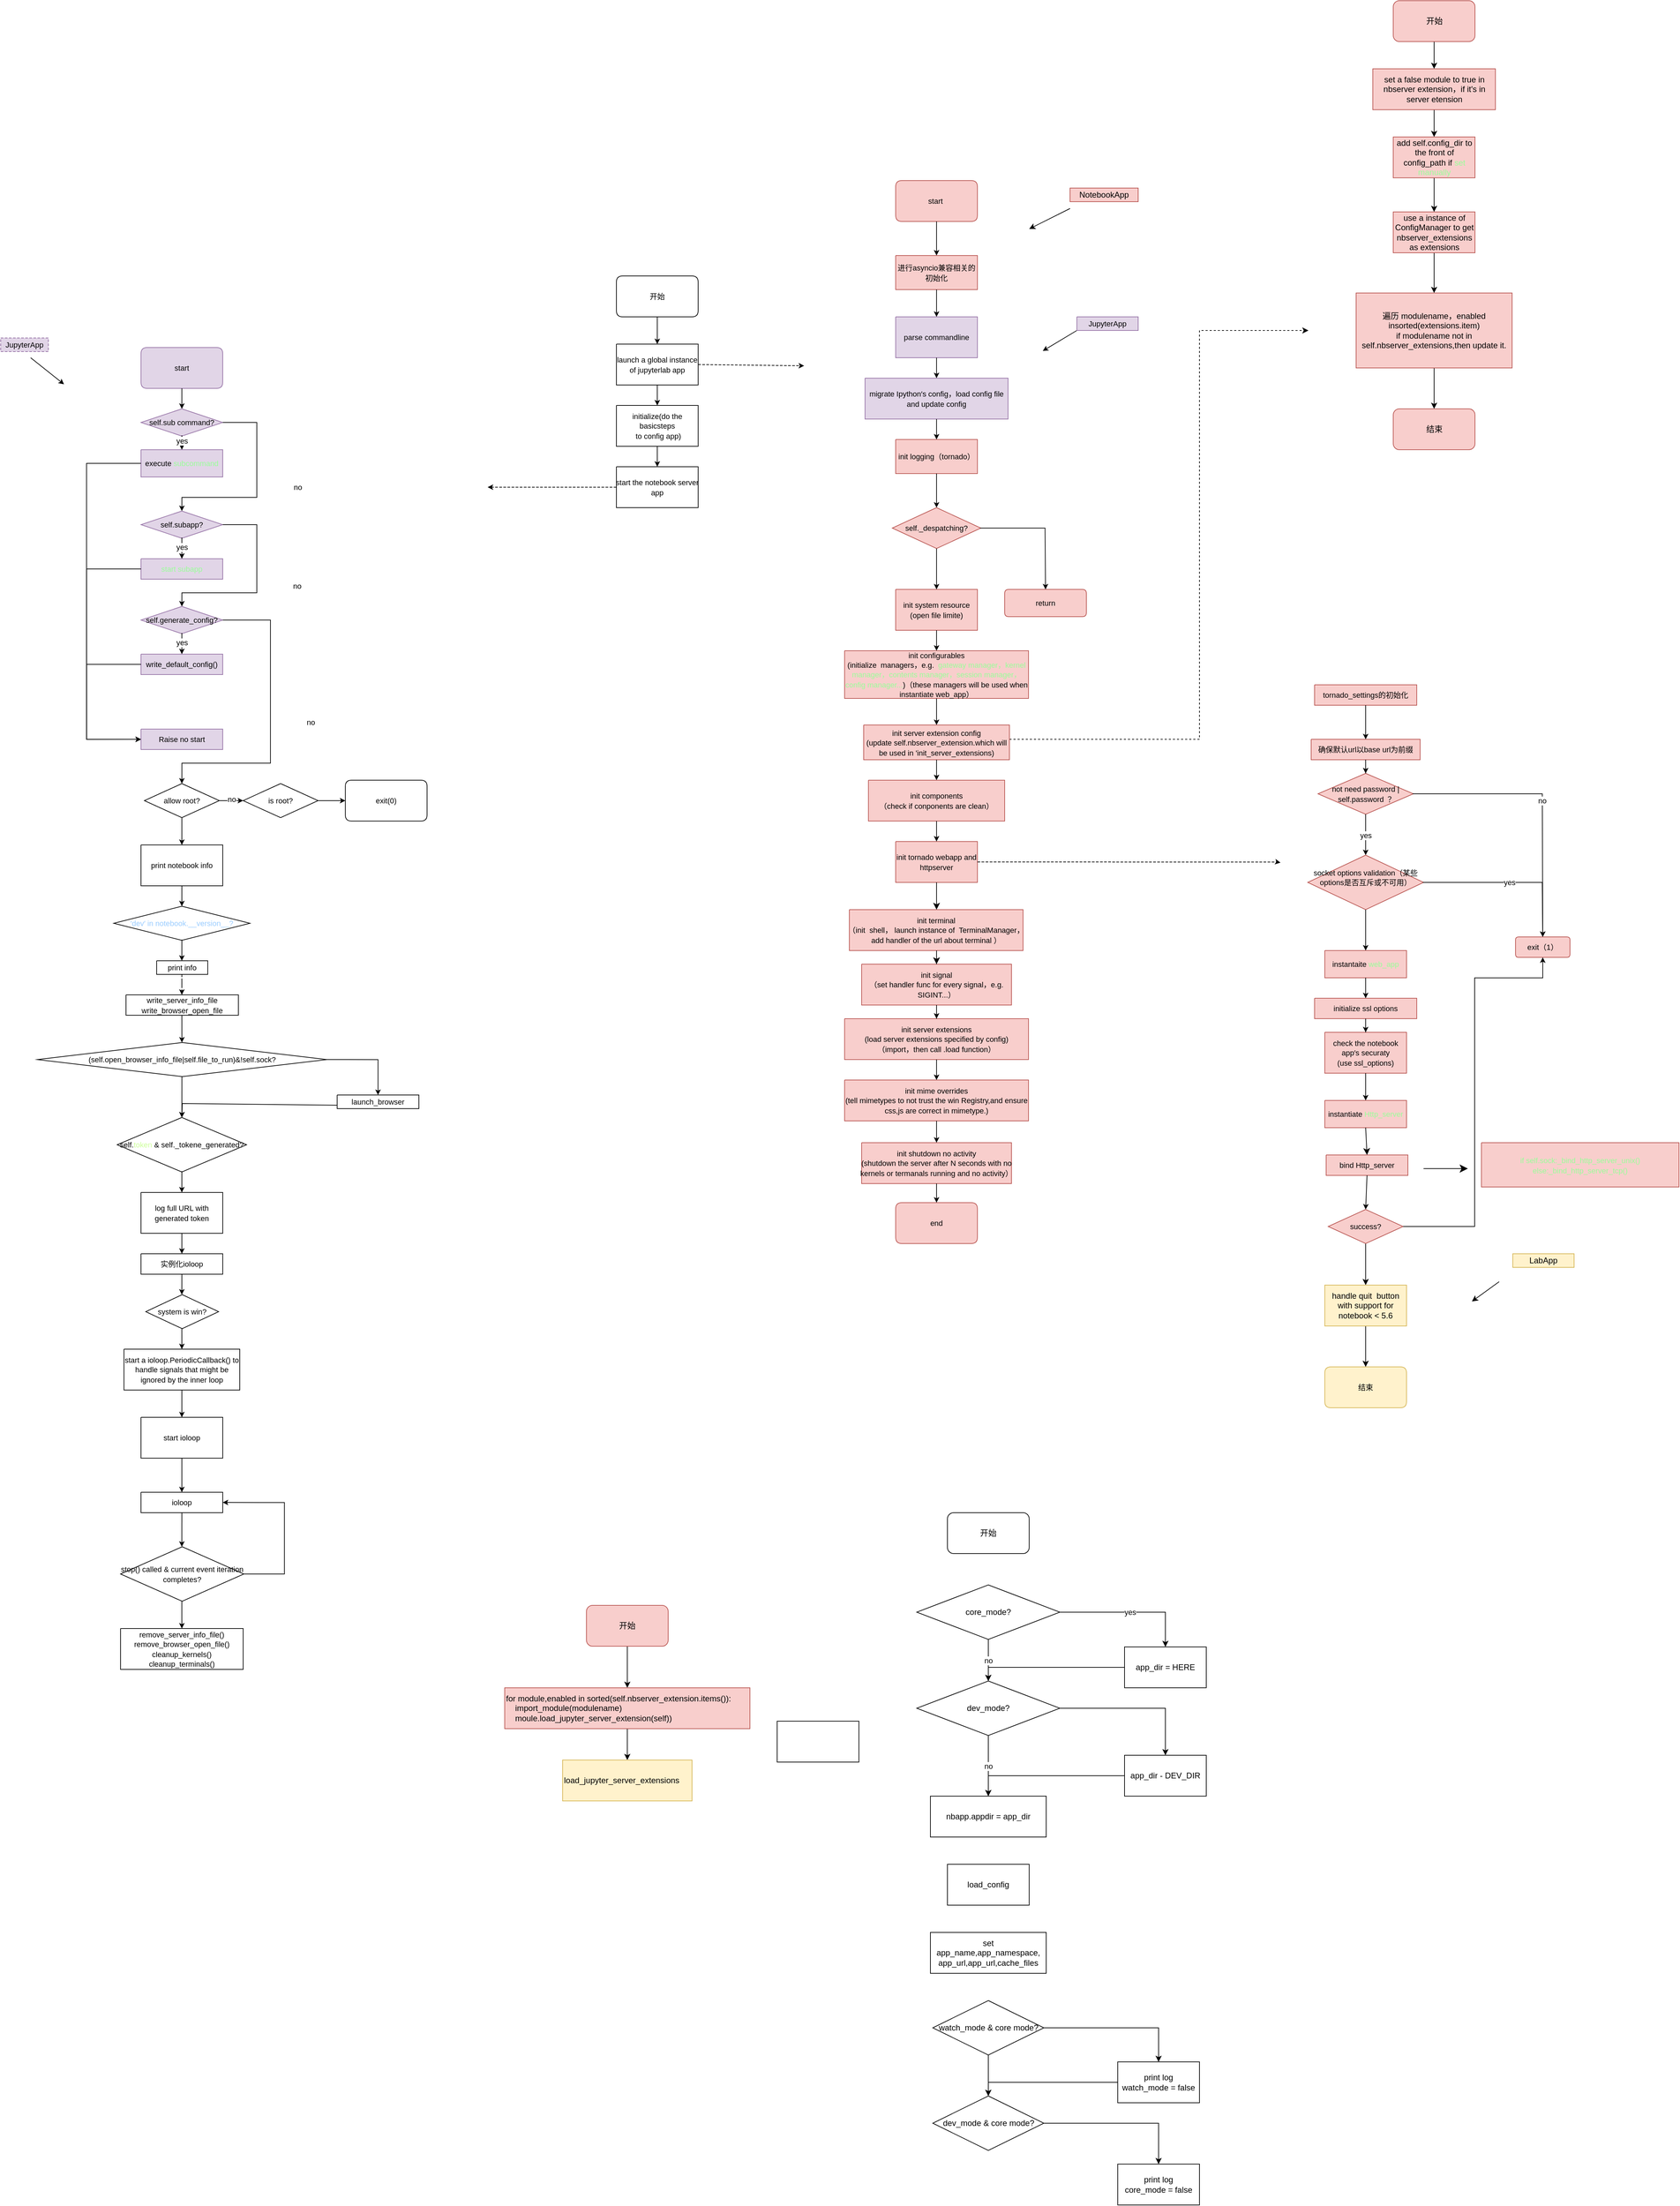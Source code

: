 <mxfile version="14.2.9" type="github">
  <diagram id="pR1rOM2LMojWc6BjxqE0" name="Page-1">
    <mxGraphModel dx="673" dy="423" grid="1" gridSize="10" guides="1" tooltips="1" connect="1" arrows="1" fold="1" page="1" pageScale="1" pageWidth="827" pageHeight="1169" math="0" shadow="0">
      <root>
        <mxCell id="0" />
        <mxCell id="1" parent="0" />
        <mxCell id="0qjY-80UsohrKf_hPCvL-1" value="&lt;font style=&quot;font-size:11px;font-family:Helvetica;color:#000000;direction:ltr;letter-spacing:0px;line-height:120%;opacity:1&quot;&gt;开始&lt;/font&gt;" style="verticalAlign=middle;align=center;vsdxID=1;fillColor=#ffffff;gradientColor=none;shape=stencil(nZDNDsIgEISfZu8UTp5rfQGfgMgqGxEair9PL+3EBI2n3nZmvskmQ6afvB2ZtJpKTme+iyuezJa0lug5S6kXmYFMf0yZTzldo4MebSW1Whx26HQzrZXNh728GN4GHkqXdJufPRApRM9W7QAGiQ3YqdXoR/+FV6NfYD2WMTCThIAt2/x3vGpheDO8AQ==);strokeColor=#000000;spacingTop=-3;spacingBottom=-3;spacingLeft=-3;spacingRight=-3;labelBackgroundColor=none;rounded=1;html=1;whiteSpace=wrap;" vertex="1" parent="1">
          <mxGeometry x="1534" y="1269" width="120" height="60" as="geometry" />
        </mxCell>
        <mxCell id="0qjY-80UsohrKf_hPCvL-2" value="&lt;font style=&quot;font-size:11px;font-family:Helvetica;color:#000000;direction:ltr;letter-spacing:0px;line-height:120%;opacity:1&quot;&gt;launch a global instance of jupyterlab app&lt;/font&gt;" style="verticalAlign=middle;align=center;vsdxID=3;fillColor=#ffffff;gradientColor=none;shape=stencil(nZBRDoQgDERP03+WHsHFe5iISyOCQdT19kIaIxq//Jtp3zTpAFaTaUYNUkwx+F6v1EYD+AUpyRkdKCYFqACrzgf9C352LfuxyWRWg1/yhT/nRE5IsZWuZtCSK8CPeI0e/hF+jV7AJM4PO7KWCyr390bSiNtEtQM=);strokeColor=#000000;spacingTop=-3;spacingBottom=-3;spacingLeft=-3;spacingRight=-3;labelBackgroundColor=none;rounded=0;html=1;whiteSpace=wrap;" vertex="1" parent="1">
          <mxGeometry x="1534" y="1369" width="120" height="60" as="geometry" />
        </mxCell>
        <mxCell id="0qjY-80UsohrKf_hPCvL-3" value="&lt;font style=&quot;font-size:11px;font-family:Helvetica;color:#000000;direction:ltr;letter-spacing:0px;line-height:120%;opacity:1&quot;&gt;initialize(do the basicsteps&lt;br/&gt;&lt;/font&gt;&lt;font style=&quot;font-size:11px;font-family:Helvetica;color:#000000;direction:ltr;letter-spacing:0px;line-height:120%;opacity:1&quot;&gt; to config app)&lt;/font&gt;" style="verticalAlign=middle;align=center;vsdxID=4;fillColor=#ffffff;gradientColor=none;shape=stencil(nZBRDoQgDERP03+WHsHFe5iISyOCQdT19kIaIxq//Jtp3zTpAFaTaUYNUkwx+F6v1EYD+AUpyRkdKCYFqACrzgf9C352LfuxyWRWg1/yhT/nRE5IsZWuZtCSK8CPeI0e/hF+jV7AJM4PO7KWCyr390bSiNtEtQM=);strokeColor=#000000;spacingTop=-3;spacingBottom=-3;spacingLeft=-3;spacingRight=-3;labelBackgroundColor=none;rounded=0;html=1;whiteSpace=wrap;" vertex="1" parent="1">
          <mxGeometry x="1534" y="1459" width="120" height="60" as="geometry" />
        </mxCell>
        <mxCell id="0qjY-80UsohrKf_hPCvL-4" value="&lt;font style=&quot;font-size:11px;font-family:Helvetica;color:#000000;direction:ltr;letter-spacing:0px;line-height:120%;opacity:1&quot;&gt;start the notebook server app&lt;/font&gt;" style="verticalAlign=middle;align=center;vsdxID=6;fillColor=#ffffff;gradientColor=none;shape=stencil(nZBRDoQgDERP03+WHsHFe5iISyOCQdT19kIaIxq//Jtp3zTpAFaTaUYNUkwx+F6v1EYD+AUpyRkdKCYFqACrzgf9C352LfuxyWRWg1/yhT/nRE5IsZWuZtCSK8CPeI0e/hF+jV7AJM4PO7KWCyr390bSiNtEtQM=);strokeColor=#000000;spacingTop=-3;spacingBottom=-3;spacingLeft=-3;spacingRight=-3;labelBackgroundColor=none;rounded=0;html=1;whiteSpace=wrap;" vertex="1" parent="1">
          <mxGeometry x="1534" y="1549" width="120" height="60" as="geometry" />
        </mxCell>
        <mxCell id="0qjY-80UsohrKf_hPCvL-5" value="&lt;font style=&quot;font-size:11px;font-family:Helvetica;color:#000000;direction:ltr;letter-spacing:0px;line-height:120%;opacity:1&quot;&gt;进行asyncio兼容相关的初始化&lt;br/&gt;&lt;/font&gt;" style="verticalAlign=middle;align=center;vsdxID=8;fillColor=#f8cecc;shape=stencil(nZBRDoQgDERP03+WHsHFe5iISyOCQdT19kIaIxq//Jtp3zTpAFaTaUYNUkwx+F6v1EYD+AUpyRkdKCYFqACrzgf9C352LfuxyWRWg1/yhT/nRE5IsZWuZtCSK8CPeI0e/hF+jV7AJM4PO7KWCyr390bSiNtEtQM=);strokeColor=#b85450;spacingTop=-3;spacingBottom=-3;spacingLeft=-3;spacingRight=-3;labelBackgroundColor=none;rounded=0;html=1;whiteSpace=wrap;" vertex="1" parent="1">
          <mxGeometry x="1944" y="1239" width="120" height="50" as="geometry" />
        </mxCell>
        <mxCell id="0qjY-80UsohrKf_hPCvL-6" value="&lt;font style=&quot;font-size:11px;font-family:Helvetica;color:#000000;direction:ltr;letter-spacing:0px;line-height:120%;opacity:1&quot;&gt;parse commandline&lt;/font&gt;" style="verticalAlign=middle;align=center;vsdxID=10;fillColor=#e1d5e7;shape=stencil(nZBRDoQgDERP03+WHsHFe5iISyOCQdT19kIaIxq//Jtp3zTpAFaTaUYNUkwx+F6v1EYD+AUpyRkdKCYFqACrzgf9C352LfuxyWRWg1/yhT/nRE5IsZWuZtCSK8CPeI0e/hF+jV7AJM4PO7KWCyr390bSiNtEtQM=);strokeColor=#9673a6;spacingTop=-3;spacingBottom=-3;spacingLeft=-3;spacingRight=-3;labelBackgroundColor=none;rounded=0;html=1;whiteSpace=wrap;" vertex="1" parent="1">
          <mxGeometry x="1944" y="1329" width="120" height="60" as="geometry" />
        </mxCell>
        <mxCell id="0qjY-80UsohrKf_hPCvL-7" value="&lt;font style=&quot;font-size:11px;font-family:Helvetica;color:#000000;direction:ltr;letter-spacing:0px;line-height:120%;opacity:1&quot;&gt;migrate Ipython&amp;prime;s config，load config file and update config&lt;/font&gt;" style="verticalAlign=middle;align=center;vsdxID=12;fillColor=#e1d5e7;shape=stencil(nZBRDoQgDERP03+WHsHFe5iISyOCQdT19kIaIxq//Jtp3zTpAFaTaUYNUkwx+F6v1EYD+AUpyRkdKCYFqACrzgf9C352LfuxyWRWg1/yhT/nRE5IsZWuZtCSK8CPeI0e/hF+jV7AJM4PO7KWCyr390bSiNtEtQM=);strokeColor=#9673a6;spacingTop=-3;spacingBottom=-3;spacingLeft=-3;spacingRight=-3;labelBackgroundColor=none;rounded=0;html=1;whiteSpace=wrap;" vertex="1" parent="1">
          <mxGeometry x="1899" y="1419" width="210" height="60" as="geometry" />
        </mxCell>
        <mxCell id="0qjY-80UsohrKf_hPCvL-8" value="&lt;font style=&quot;font-size:11px;font-family:Helvetica;color:#000000;direction:ltr;letter-spacing:0px;line-height:120%;opacity:1&quot;&gt;init logging（tornado）&lt;/font&gt;" style="verticalAlign=middle;align=center;vsdxID=14;fillColor=#f8cecc;shape=stencil(nZBRDoQgDERP03+WHsHFe5iISyOCQdT19kIaIxq//Jtp3zTpAFaTaUYNUkwx+F6v1EYD+AUpyRkdKCYFqACrzgf9C352LfuxyWRWg1/yhT/nRE5IsZWuZtCSK8CPeI0e/hF+jV7AJM4PO7KWCyr390bSiNtEtQM=);strokeColor=#b85450;spacingTop=-3;spacingBottom=-3;spacingLeft=-3;spacingRight=-3;labelBackgroundColor=none;rounded=0;html=1;whiteSpace=wrap;" vertex="1" parent="1">
          <mxGeometry x="1944" y="1509" width="120" height="50" as="geometry" />
        </mxCell>
        <mxCell id="0qjY-80UsohrKf_hPCvL-9" value="&lt;font style=&quot;font-size:11px;font-family:Helvetica;color:#000000;direction:ltr;letter-spacing:0px;line-height:120%;opacity:1&quot;&gt;init system resource&lt;br/&gt;&lt;/font&gt;&lt;font style=&quot;font-size:11px;font-family:Helvetica;color:#000000;direction:ltr;letter-spacing:0px;line-height:120%;opacity:1&quot;&gt;(open file limite)&lt;/font&gt;" style="verticalAlign=middle;align=center;vsdxID=18;fillColor=#f8cecc;shape=stencil(nZBRDoQgDERP03+WHsHFe5iISyOCQdT19kIaIxq//Jtp3zTpAFaTaUYNUkwx+F6v1EYD+AUpyRkdKCYFqACrzgf9C352LfuxyWRWg1/yhT/nRE5IsZWuZtCSK8CPeI0e/hF+jV7AJM4PO7KWCyr390bSiNtEtQM=);strokeColor=#b85450;spacingTop=-3;spacingBottom=-3;spacingLeft=-3;spacingRight=-3;labelBackgroundColor=none;rounded=0;html=1;whiteSpace=wrap;" vertex="1" parent="1">
          <mxGeometry x="1944" y="1729" width="120" height="60" as="geometry" />
        </mxCell>
        <mxCell id="0qjY-80UsohrKf_hPCvL-10" value="&lt;font style=&quot;font-size: 11px ; font-family: &amp;#34;helvetica&amp;#34; ; color: #000000 ; direction: ltr ; letter-spacing: 0px ; line-height: 120% ; opacity: 1&quot;&gt;init configurables&lt;br&gt;&lt;/font&gt;&lt;font style=&quot;font-size: 11px ; font-family: &amp;#34;helvetica&amp;#34; ; color: #000000 ; direction: ltr ; letter-spacing: 0px ; line-height: 120% ; opacity: 1&quot;&gt;(initialize&amp;nbsp; managers，e.g.&amp;nbsp;&lt;/font&gt;&lt;font style=&quot;font-size: 11px ; font-family: &amp;#34;helvetica&amp;#34; ; color: #99ff99 ; direction: ltr ; letter-spacing: 0px ; line-height: 120% ; opacity: 1&quot;&gt;&amp;nbsp;gateway manager，kernel manager，contents manager，session manager，config manager...&lt;/font&gt;&lt;font style=&quot;font-size: 11px ; font-family: &amp;#34;helvetica&amp;#34; ; color: #000000 ; direction: ltr ; letter-spacing: 0px ; line-height: 120% ; opacity: 1&quot;&gt;)（these managers will be used when instantiate web_app）&lt;/font&gt;" style="verticalAlign=middle;align=center;vsdxID=19;fillColor=#f8cecc;shape=stencil(nZBRDoQgDERP03+WHsHFe5iISyOCQdT19kIaIxq//Jtp3zTpAFaTaUYNUkwx+F6v1EYD+AUpyRkdKCYFqACrzgf9C352LfuxyWRWg1/yhT/nRE5IsZWuZtCSK8CPeI0e/hF+jV7AJM4PO7KWCyr390bSiNtEtQM=);strokeColor=#b85450;spacingTop=-3;spacingBottom=-3;spacingLeft=-3;spacingRight=-3;labelBackgroundColor=none;rounded=0;html=1;whiteSpace=wrap;" vertex="1" parent="1">
          <mxGeometry x="1869" y="1819" width="270" height="70" as="geometry" />
        </mxCell>
        <mxCell id="0qjY-80UsohrKf_hPCvL-167" value="" style="edgeStyle=orthogonalEdgeStyle;rounded=0;orthogonalLoop=1;jettySize=auto;html=1;dashed=1;" edge="1" parent="1" source="0qjY-80UsohrKf_hPCvL-11">
          <mxGeometry relative="1" as="geometry">
            <mxPoint x="2550" y="1349" as="targetPoint" />
            <Array as="points">
              <mxPoint x="2390" y="1949" />
              <mxPoint x="2390" y="1349" />
              <mxPoint x="2540" y="1349" />
            </Array>
          </mxGeometry>
        </mxCell>
        <mxCell id="0qjY-80UsohrKf_hPCvL-11" value="&lt;font style=&quot;font-size: 11px ; font-family: &amp;#34;helvetica&amp;#34; ; color: #000000 ; direction: ltr ; letter-spacing: 0px ; line-height: 120% ; opacity: 1&quot;&gt;init server extension config&lt;br&gt;(update self.nbserver_extension.which will be used in &#39;init_server_extensions)&lt;/font&gt;" style="verticalAlign=middle;align=center;vsdxID=21;fillColor=#f8cecc;shape=stencil(nZBRDoQgDERP03+WHsHFe5iISyOCQdT19kIaIxq//Jtp3zTpAFaTaUYNUkwx+F6v1EYD+AUpyRkdKCYFqACrzgf9C352LfuxyWRWg1/yhT/nRE5IsZWuZtCSK8CPeI0e/hF+jV7AJM4PO7KWCyr390bSiNtEtQM=);strokeColor=#b85450;spacingTop=-3;spacingBottom=-3;spacingLeft=-3;spacingRight=-3;labelBackgroundColor=none;rounded=0;html=1;whiteSpace=wrap;" vertex="1" parent="1">
          <mxGeometry x="1897" y="1928" width="214" height="51" as="geometry" />
        </mxCell>
        <mxCell id="0qjY-80UsohrKf_hPCvL-12" value="&lt;font style=&quot;font-size:11px;font-family:Helvetica;color:#000000;direction:ltr;letter-spacing:0px;line-height:120%;opacity:1&quot;&gt;init components&lt;br/&gt;&lt;/font&gt;&lt;font style=&quot;font-size:11px;font-family:Helvetica;color:#000000;direction:ltr;letter-spacing:0px;line-height:120%;opacity:1&quot;&gt;（check if conponents are clean）&lt;/font&gt;" style="verticalAlign=middle;align=center;vsdxID=23;fillColor=#f8cecc;shape=stencil(nZBRDoQgDERP03+WHsHFe5iISyOCQdT19kIaIxq//Jtp3zTpAFaTaUYNUkwx+F6v1EYD+AUpyRkdKCYFqACrzgf9C352LfuxyWRWg1/yhT/nRE5IsZWuZtCSK8CPeI0e/hF+jV7AJM4PO7KWCyr390bSiNtEtQM=);strokeColor=#b85450;spacingTop=-3;spacingBottom=-3;spacingLeft=-3;spacingRight=-3;labelBackgroundColor=none;rounded=0;html=1;whiteSpace=wrap;" vertex="1" parent="1">
          <mxGeometry x="1904" y="2009" width="200" height="60" as="geometry" />
        </mxCell>
        <mxCell id="0qjY-80UsohrKf_hPCvL-13" value="&lt;font style=&quot;font-size:11px;font-family:Helvetica;color:#000000;direction:ltr;letter-spacing:0px;line-height:120%;opacity:1&quot;&gt;init tornado webapp and httpserver&lt;/font&gt;" style="verticalAlign=middle;align=center;vsdxID=25;fillColor=#f8cecc;shape=stencil(nZBRDoQgDERP03+WHsHFe5iISyOCQdT19kIaIxq//Jtp3zTpAFaTaUYNUkwx+F6v1EYD+AUpyRkdKCYFqACrzgf9C352LfuxyWRWg1/yhT/nRE5IsZWuZtCSK8CPeI0e/hF+jV7AJM4PO7KWCyr390bSiNtEtQM=);strokeColor=#b85450;spacingTop=-3;spacingBottom=-3;spacingLeft=-3;spacingRight=-3;labelBackgroundColor=none;rounded=0;html=1;whiteSpace=wrap;" vertex="1" parent="1">
          <mxGeometry x="1944" y="2099" width="120" height="60" as="geometry" />
        </mxCell>
        <mxCell id="0qjY-80UsohrKf_hPCvL-14" value="&lt;font style=&quot;font-size: 11px ; font-family: &amp;#34;helvetica&amp;#34; ; color: #000000 ; direction: ltr ; letter-spacing: 0px ; line-height: 120% ; opacity: 1&quot;&gt;确保默认url以base url为前缀&lt;/font&gt;" style="verticalAlign=middle;align=center;vsdxID=29;fillColor=#f8cecc;shape=stencil(nZBRDoQgDERP03+WHsHFe5iISyOCQdT19kIaIxq//Jtp3zTpAFaTaUYNUkwx+F6v1EYD+AUpyRkdKCYFqACrzgf9C352LfuxyWRWg1/yhT/nRE5IsZWuZtCSK8CPeI0e/hF+jV7AJM4PO7KWCyr390bSiNtEtQM=);strokeColor=#b85450;spacingTop=-3;spacingBottom=-3;spacingLeft=-3;spacingRight=-3;labelBackgroundColor=none;rounded=0;html=1;whiteSpace=wrap;" vertex="1" parent="1">
          <mxGeometry x="2554" y="1949" width="160" height="30" as="geometry" />
        </mxCell>
        <mxCell id="0qjY-80UsohrKf_hPCvL-15" value="&lt;font style=&quot;font-size: 11px ; font-family: &amp;#34;helvetica&amp;#34; ; color: #000000 ; direction: ltr ; letter-spacing: 0px ; line-height: 120% ; opacity: 1&quot;&gt;not need password | self.password ？&lt;/font&gt;" style="verticalAlign=middle;align=center;vsdxID=30;fillColor=#f8cecc;shape=stencil(nZBLDoQgEERP03uk4wnUuYeJKB0RDDKj3l5Ix/iJcTG7KnhVSRdgMel6VCDFFLzr1UxN0IAlSElWK08hKsAKsGidV513X9uwH+tEJjW4X2pYOJeLFJFiZcvuw6QheyIzcUXzF/bWukcf2b9bL2QUx4ktGcMLnf/vk8QnnhOrDQ==);strokeColor=#b85450;spacingTop=-3;spacingBottom=-3;spacingLeft=-3;spacingRight=-3;labelBackgroundColor=none;rounded=0;html=1;whiteSpace=wrap;" vertex="1" parent="1">
          <mxGeometry x="2564" y="1999" width="140" height="60" as="geometry" />
        </mxCell>
        <mxCell id="0qjY-80UsohrKf_hPCvL-16" value="&lt;font style=&quot;font-size:11px;font-family:Helvetica;color:#000000;direction:ltr;letter-spacing:0px;line-height:120%;opacity:1&quot;&gt;exit（1）&lt;/font&gt;" style="verticalAlign=middle;align=center;vsdxID=32;fillColor=#f8cecc;shape=stencil(nZBdDsIgEIRPs6+Ggp6g1gt4AiKrbERoaP09vbQTEzQ+9W1n5ptsMmTawdueSathzOnMd3GjJ7MlrSV6zjKWi0xHpj2mzKecrtFB97aQWs0OO3SaidbK5sNeXgxvvdrARe2SbtO7B0KF6FmrHcAgsQIbtRj96L/wYvQLLMc8B4aSELBmnf/OVyxMb7o3);strokeColor=#b85450;spacingTop=-3;spacingBottom=-3;spacingLeft=-3;spacingRight=-3;labelBackgroundColor=none;rounded=1;html=1;whiteSpace=wrap;" vertex="1" parent="1">
          <mxGeometry x="2854" y="2239" width="80" height="30" as="geometry" />
        </mxCell>
        <mxCell id="0qjY-80UsohrKf_hPCvL-17" value="&lt;font style=&quot;font-size: 11px ; font-family: &amp;#34;helvetica&amp;#34; ; color: #000000 ; direction: ltr ; letter-spacing: 0px ; line-height: 120% ; opacity: 1&quot;&gt;instantaite&amp;nbsp;&lt;/font&gt;&lt;font style=&quot;font-size: 11px ; font-family: &amp;#34;helvetica&amp;#34; ; color: #99ff99 ; direction: ltr ; letter-spacing: 0px ; line-height: 120% ; opacity: 1&quot;&gt;web_app&lt;/font&gt;" style="verticalAlign=middle;align=center;vsdxID=36;fillColor=#f8cecc;shape=stencil(nZBRDoQgDERP03+WHsHFe5iISyOCQdT19kIaIxq//Jtp3zTpAFaTaUYNUkwx+F6v1EYD+AUpyRkdKCYFqACrzgf9C352LfuxyWRWg1/yhT/nRE5IsZWuZtCSK8CPeI0e/hF+jV7AJM4PO7KWCyr390bSiNtEtQM=);strokeColor=#b85450;spacingTop=-3;spacingBottom=-3;spacingLeft=-3;spacingRight=-3;labelBackgroundColor=none;rounded=0;html=1;whiteSpace=wrap;" vertex="1" parent="1">
          <mxGeometry x="2574" y="2259" width="120" height="40" as="geometry" />
        </mxCell>
        <mxCell id="0qjY-80UsohrKf_hPCvL-18" value="&lt;font style=&quot;font-size: 11px ; font-family: &amp;#34;helvetica&amp;#34; ; color: #000000 ; direction: ltr ; letter-spacing: 0px ; line-height: 120% ; opacity: 1&quot;&gt;instantiate &lt;/font&gt;&lt;font style=&quot;font-size: 11px ; font-family: &amp;#34;helvetica&amp;#34; ; color: #99ff99 ; direction: ltr ; letter-spacing: 0px ; line-height: 120% ; opacity: 1&quot;&gt;Http_server&lt;/font&gt;&lt;font style=&quot;font-size: 11px ; font-family: &amp;#34;helvetica&amp;#34; ; color: #99ff99 ; direction: ltr ; letter-spacing: 0px ; line-height: 120% ; opacity: 1&quot;&gt;&lt;br&gt;&lt;/font&gt;" style="verticalAlign=middle;align=center;vsdxID=39;fillColor=#f8cecc;shape=stencil(nZBRDoQgDERP03+WHsHFe5iISyOCQdT19kIaIxq//Jtp3zTpAFaTaUYNUkwx+F6v1EYD+AUpyRkdKCYFqACrzgf9C352LfuxyWRWg1/yhT/nRE5IsZWuZtCSK8CPeI0e/hF+jV7AJM4PO7KWCyr390bSiNtEtQM=);strokeColor=#b85450;spacingTop=-3;spacingBottom=-3;spacingLeft=-3;spacingRight=-3;labelBackgroundColor=none;rounded=0;html=1;whiteSpace=wrap;" vertex="1" parent="1">
          <mxGeometry x="2574" y="2479" width="120" height="40" as="geometry" />
        </mxCell>
        <mxCell id="0qjY-80UsohrKf_hPCvL-19" value="&lt;font style=&quot;font-size:11px;font-family:Helvetica;color:#000000;direction:ltr;letter-spacing:0px;line-height:120%;opacity:1&quot;&gt;bind Http_server&lt;/font&gt;" style="verticalAlign=middle;align=center;vsdxID=40;fillColor=#f8cecc;shape=stencil(nZBRDoQgDERP03+WHsHFe5iISyOCQdT19kIaIxq//Jtp3zTpAFaTaUYNUkwx+F6v1EYD+AUpyRkdKCYFqACrzgf9C352LfuxyWRWg1/yhT/nRE5IsZWuZtCSK8CPeI0e/hF+jV7AJM4PO7KWCyr390bSiNtEtQM=);strokeColor=#b85450;spacingTop=-3;spacingBottom=-3;spacingLeft=-3;spacingRight=-3;labelBackgroundColor=none;rounded=0;html=1;whiteSpace=wrap;" vertex="1" parent="1">
          <mxGeometry x="2576" y="2559" width="120" height="30" as="geometry" />
        </mxCell>
        <mxCell id="0qjY-80UsohrKf_hPCvL-20" value="&lt;font style=&quot;font-size:11px;font-family:Helvetica;color:#000000;direction:ltr;letter-spacing:0px;line-height:120%;opacity:1&quot;&gt;init terminal&lt;br/&gt;&lt;/font&gt;&lt;font style=&quot;font-size:11px;font-family:Helvetica;color:#000000;direction:ltr;letter-spacing:0px;line-height:120%;opacity:1&quot;&gt;（init  shell， launch instance of  TerminalManager，add handler of the url about terminal ）&lt;/font&gt;" style="verticalAlign=middle;align=center;vsdxID=27;fillColor=#f8cecc;shape=stencil(nZBRDoQgDERP03+WHsHFe5iISyOCQdT19kIaIxq//Jtp3zTpAFaTaUYNUkwx+F6v1EYD+AUpyRkdKCYFqACrzgf9C352LfuxyWRWg1/yhT/nRE5IsZWuZtCSK8CPeI0e/hF+jV7AJM4PO7KWCyr390bSiNtEtQM=);strokeColor=#b85450;spacingTop=-3;spacingBottom=-3;spacingLeft=-3;spacingRight=-3;labelBackgroundColor=none;rounded=0;html=1;whiteSpace=wrap;" vertex="1" parent="1">
          <mxGeometry x="1876" y="2199" width="255" height="60" as="geometry" />
        </mxCell>
        <mxCell id="0qjY-80UsohrKf_hPCvL-21" value="&lt;font style=&quot;font-size:11px;font-family:Helvetica;color:#000000;direction:ltr;letter-spacing:0px;line-height:120%;opacity:1&quot;&gt;init signal&lt;br/&gt;&lt;/font&gt;&lt;font style=&quot;font-size:11px;font-family:Helvetica;color:#000000;direction:ltr;letter-spacing:0px;line-height:120%;opacity:1&quot;&gt;（set handler func for every signal，e.g. SIGINT...）&lt;/font&gt;" style="verticalAlign=middle;align=center;vsdxID=44;fillColor=#f8cecc;shape=stencil(nZBRDoQgDERP03+WHsHFe5iISyOCQdT19kIaIxq//Jtp3zTpAFaTaUYNUkwx+F6v1EYD+AUpyRkdKCYFqACrzgf9C352LfuxyWRWg1/yhT/nRE5IsZWuZtCSK8CPeI0e/hF+jV7AJM4PO7KWCyr390bSiNtEtQM=);strokeColor=#b85450;spacingTop=-3;spacingBottom=-3;spacingLeft=-3;spacingRight=-3;labelBackgroundColor=none;rounded=0;html=1;whiteSpace=wrap;" vertex="1" parent="1">
          <mxGeometry x="1894" y="2279" width="220" height="60" as="geometry" />
        </mxCell>
        <mxCell id="0qjY-80UsohrKf_hPCvL-22" value="&lt;font style=&quot;font-size: 11px ; font-family: &amp;#34;helvetica&amp;#34; ; color: #000000 ; direction: ltr ; letter-spacing: 0px ; line-height: 120% ; opacity: 1&quot;&gt;init server extensions&lt;br&gt;&lt;/font&gt;&lt;font style=&quot;font-size: 11px ; font-family: &amp;#34;helvetica&amp;#34; ; color: #000000 ; direction: ltr ; letter-spacing: 0px ; line-height: 120% ; opacity: 1&quot;&gt;(load server extensions specified by config)&lt;br&gt;&lt;/font&gt;&lt;font style=&quot;font-size: 11px ; font-family: &amp;#34;helvetica&amp;#34; ; color: #000000 ; direction: ltr ; letter-spacing: 0px ; line-height: 120% ; opacity: 1&quot;&gt;（import，then call .load function）&lt;/font&gt;" style="verticalAlign=middle;align=center;vsdxID=46;fillColor=#f8cecc;shape=stencil(nZBRDoQgDERP03+WHsHFe5iISyOCQdT19kIaIxq//Jtp3zTpAFaTaUYNUkwx+F6v1EYD+AUpyRkdKCYFqACrzgf9C352LfuxyWRWg1/yhT/nRE5IsZWuZtCSK8CPeI0e/hF+jV7AJM4PO7KWCyr390bSiNtEtQM=);strokeColor=#b85450;spacingTop=-3;spacingBottom=-3;spacingLeft=-3;spacingRight=-3;labelBackgroundColor=none;rounded=0;html=1;whiteSpace=wrap;" vertex="1" parent="1">
          <mxGeometry x="1869" y="2359" width="270" height="60" as="geometry" />
        </mxCell>
        <mxCell id="0qjY-80UsohrKf_hPCvL-23" value="&lt;font style=&quot;font-size:11px;font-family:Helvetica;color:#000000;direction:ltr;letter-spacing:0px;line-height:120%;opacity:1&quot;&gt;init mime overrides&lt;br/&gt;&lt;/font&gt;&lt;font style=&quot;font-size:11px;font-family:Helvetica;color:#000000;direction:ltr;letter-spacing:0px;line-height:120%;opacity:1&quot;&gt;(tell mimetypes to not trust the win Registry,and ensure css,js are correct in mimetype.)&lt;/font&gt;" style="verticalAlign=middle;align=center;vsdxID=48;fillColor=#f8cecc;shape=stencil(nZBRDoQgDERP03+WHsHFe5iISyOCQdT19kIaIxq//Jtp3zTpAFaTaUYNUkwx+F6v1EYD+AUpyRkdKCYFqACrzgf9C352LfuxyWRWg1/yhT/nRE5IsZWuZtCSK8CPeI0e/hF+jV7AJM4PO7KWCyr390bSiNtEtQM=);strokeColor=#b85450;spacingTop=-3;spacingBottom=-3;spacingLeft=-3;spacingRight=-3;labelBackgroundColor=none;rounded=0;html=1;whiteSpace=wrap;" vertex="1" parent="1">
          <mxGeometry x="1869" y="2449" width="270" height="60" as="geometry" />
        </mxCell>
        <mxCell id="0qjY-80UsohrKf_hPCvL-24" value="&lt;font style=&quot;font-size:11px;font-family:Helvetica;color:#000000;direction:ltr;letter-spacing:0px;line-height:120%;opacity:1&quot;&gt;init shutdown no activity&lt;br/&gt;&lt;/font&gt;&lt;font style=&quot;font-size:11px;font-family:Helvetica;color:#000000;direction:ltr;letter-spacing:0px;line-height:120%;opacity:1&quot;&gt;(shutdown the server after N seconds with no kernels or termanals running and no activity）&lt;/font&gt;" style="verticalAlign=middle;align=center;vsdxID=50;fillColor=#f8cecc;shape=stencil(nZBRDoQgDERP03+WHsHFe5iISyOCQdT19kIaIxq//Jtp3zTpAFaTaUYNUkwx+F6v1EYD+AUpyRkdKCYFqACrzgf9C352LfuxyWRWg1/yhT/nRE5IsZWuZtCSK8CPeI0e/hF+jV7AJM4PO7KWCyr390bSiNtEtQM=);strokeColor=#b85450;spacingTop=-3;spacingBottom=-3;spacingLeft=-3;spacingRight=-3;labelBackgroundColor=none;rounded=0;html=1;whiteSpace=wrap;" vertex="1" parent="1">
          <mxGeometry x="1894" y="2541" width="220" height="60" as="geometry" />
        </mxCell>
        <mxCell id="0qjY-80UsohrKf_hPCvL-25" value="&lt;font style=&quot;font-size:11px;font-family:Helvetica;color:#000000;direction:ltr;letter-spacing:0px;line-height:120%;opacity:1&quot;&gt;结束&lt;/font&gt;" style="verticalAlign=middle;align=center;vsdxID=53;fillColor=#fff2cc;shape=stencil(nZDNDsIgEISfZu8UTp5rfQGfgMgqGxEair9PL+3EBI2n3nZmvskmQ6afvB2ZtJpKTme+iyuezJa0lug5S6kXmYFMf0yZTzldo4MebSW1Whx26HQzrZXNh728GN4GHkqXdJufPRApRM9W7QAGiQ3YqdXoR/+FV6NfYD2WMTCThIAt2/x3vGpheDO8AQ==);strokeColor=#d6b656;spacingTop=-3;spacingBottom=-3;spacingLeft=-3;spacingRight=-3;labelBackgroundColor=none;rounded=1;html=1;whiteSpace=wrap;" vertex="1" parent="1">
          <mxGeometry x="2574" y="2870" width="120" height="60" as="geometry" />
        </mxCell>
        <mxCell id="0qjY-80UsohrKf_hPCvL-26" value="&lt;font style=&quot;font-size:11px;font-family:Helvetica;color:#000000;direction:ltr;letter-spacing:0px;line-height:120%;opacity:1&quot;&gt;end&lt;/font&gt;" style="verticalAlign=middle;align=center;vsdxID=52;fillColor=#f8cecc;shape=stencil(nZDNDsIgEISfZu8UTp5rfQGfgMgqGxEair9PL+3EBI2n3nZmvskmQ6afvB2ZtJpKTme+iyuezJa0lug5S6kXmYFMf0yZTzldo4MebSW1Whx26HQzrZXNh728GN4GHkqXdJufPRApRM9W7QAGiQ3YqdXoR/+FV6NfYD2WMTCThIAt2/x3vGpheDO8AQ==);strokeColor=#b85450;spacingTop=-3;spacingBottom=-3;spacingLeft=-3;spacingRight=-3;labelBackgroundColor=none;rounded=1;html=1;whiteSpace=wrap;" vertex="1" parent="1">
          <mxGeometry x="1944" y="2629" width="120" height="60" as="geometry" />
        </mxCell>
        <mxCell id="0qjY-80UsohrKf_hPCvL-27" value="&lt;font style=&quot;font-size:11px;font-family:Helvetica;color:#000000;direction:ltr;letter-spacing:0px;line-height:120%;opacity:1&quot;&gt;self._despatching?&lt;/font&gt;" style="verticalAlign=middle;align=center;vsdxID=16;fillColor=#f8cecc;shape=stencil(nZBLDoQgEERP03uk4wnUuYeJKB0RDDKj3l5Ix/iJcTG7KnhVSRdgMel6VCDFFLzr1UxN0IAlSElWK08hKsAKsGidV513X9uwH+tEJjW4X2pYOJeLFJFiZcvuw6QheyIzcUXzF/bWukcf2b9bL2QUx4ktGcMLnf/vk8QnnhOrDQ==);strokeColor=#b85450;spacingTop=-3;spacingBottom=-3;spacingLeft=-3;spacingRight=-3;labelBackgroundColor=none;rounded=0;html=1;whiteSpace=wrap;" vertex="1" parent="1">
          <mxGeometry x="1939" y="1609" width="130" height="60" as="geometry" />
        </mxCell>
        <mxCell id="0qjY-80UsohrKf_hPCvL-28" value="&lt;font style=&quot;font-size:11px;font-family:Helvetica;color:#000000;direction:ltr;letter-spacing:0px;line-height:120%;opacity:1&quot;&gt;return&lt;/font&gt;" style="verticalAlign=middle;align=center;vsdxID=56;fillColor=#f8cecc;shape=stencil(nZBdDsIgEIRPs+8UEi9Q6wU8AZFVNiI0FH9PL+3EBI1PfduZ+SabDJl+8nZk0moqOZ35Lq54MlvSWqLnLKVeZAYy/TFlPuV0jQ56tJXUanHYodPNtFY2H/byYngbeChd0m1+9kCkED1btQMYJDZgp1ajH/0XXo1+gfVYxsBMEgK2bPPf8aqF4c3wBg==);strokeColor=#b85450;spacingTop=-3;spacingBottom=-3;spacingLeft=-3;spacingRight=-3;labelBackgroundColor=none;rounded=1;html=1;whiteSpace=wrap;" vertex="1" parent="1">
          <mxGeometry x="2104" y="1729" width="120" height="40" as="geometry" />
        </mxCell>
        <mxCell id="0qjY-80UsohrKf_hPCvL-29" style="vsdxID=57;edgeStyle=none;startArrow=none;endArrow=classic;startSize=5;endSize=5;strokeColor=#000000;spacingTop=0;spacingBottom=0;spacingLeft=0;spacingRight=0;verticalAlign=middle;html=1;labelBackgroundColor=#ffffff;rounded=1;" edge="1" parent="1">
          <mxGeometry relative="1" as="geometry">
            <mxPoint x="24" y="116" as="offset" />
            <Array as="points" />
            <mxPoint x="2210" y="1349" as="sourcePoint" />
            <mxPoint x="2160" y="1379" as="targetPoint" />
          </mxGeometry>
        </mxCell>
        <mxCell id="0qjY-80UsohrKf_hPCvL-30" value="&lt;font style=&quot;font-size: 11px ; font-family: &amp;#34;helvetica&amp;#34; ; color: #000000 ; direction: ltr ; letter-spacing: 0px ; line-height: 120% ; opacity: 1&quot;&gt;JupyterApp&lt;/font&gt;" style="verticalAlign=middle;align=center;vsdxID=58;fillColor=#e1d5e7;shape=stencil(nZBRDoQgDERP03+WHsHFe5iISyOCQdT19kIaIxq//Jtp3zTpAFaTaUYNUkwx+F6v1EYD+AUpyRkdKCYFqACrzgf9C352LfuxyWRWg1/yhT/nRE5IsZWuZtCSK8CPeI0e/hF+jV7AJM4PO7KWCyr390bSiNtEtQM=);strokeColor=#9673a6;spacingTop=-3;spacingBottom=-3;spacingLeft=-3;spacingRight=-3;labelBackgroundColor=none;rounded=0;html=1;whiteSpace=wrap;" vertex="1" parent="1">
          <mxGeometry x="2210" y="1329" width="90" height="20" as="geometry" />
        </mxCell>
        <mxCell id="0qjY-80UsohrKf_hPCvL-31" value="&lt;font style=&quot;font-size:11px;font-family:Helvetica;color:#000000;direction:ltr;letter-spacing:0px;line-height:120%;opacity:1&quot;&gt;tornado_settings的初始化&lt;/font&gt;" style="verticalAlign=middle;align=center;vsdxID=60;fillColor=#f8cecc;shape=stencil(nZBRDoQgDERP03+WHsHFe5iISyOCQdT19kIaIxq//Jtp3zTpAFaTaUYNUkwx+F6v1EYD+AUpyRkdKCYFqACrzgf9C352LfuxyWRWg1/yhT/nRE5IsZWuZtCSK8CPeI0e/hF+jV7AJM4PO7KWCyr390bSiNtEtQM=);strokeColor=#b85450;spacingTop=-3;spacingBottom=-3;spacingLeft=-3;spacingRight=-3;labelBackgroundColor=none;rounded=0;html=1;whiteSpace=wrap;" vertex="1" parent="1">
          <mxGeometry x="2559" y="1869" width="150" height="30" as="geometry" />
        </mxCell>
        <mxCell id="0qjY-80UsohrKf_hPCvL-32" value="&lt;font style=&quot;font-size:11px;font-family:Helvetica;color:#000000;direction:ltr;letter-spacing:0px;line-height:120%;opacity:1&quot;&gt;&lt;br/&gt;&lt;/font&gt;&lt;font style=&quot;font-size:11px;font-family:Helvetica;color:#000000;direction:ltr;letter-spacing:0px;line-height:120%;opacity:1&quot;&gt;&lt;br/&gt;&lt;/font&gt;&lt;font style=&quot;font-size:11px;font-family:helvetica;color:#000000;direction:ltr;letter-spacing:0px;line-height:120%;opacity:1&quot;&gt;socket options validation（某些options是否互斥或不可用）&lt;/font&gt;&lt;font style=&quot;font-size:11px;font-family:Helvetica;color:#000000;direction:ltr;letter-spacing:0px;line-height:120%;opacity:1&quot;&gt;&lt;br/&gt;&lt;/font&gt;&lt;font style=&quot;font-size:11px;font-family:Helvetica;color:#000000;direction:ltr;letter-spacing:0px;line-height:120%;opacity:1&quot;&gt;&lt;br/&gt;&lt;/font&gt;&lt;font style=&quot;font-size:11px;font-family:Helvetica;color:#000000;direction:ltr;letter-spacing:0px;line-height:120%;opacity:1&quot;&gt;&lt;br/&gt;&lt;/font&gt;&lt;font style=&quot;font-size:11px;font-family:Helvetica;color:#000000;direction:ltr;letter-spacing:0px;line-height:120%;opacity:1&quot;&gt;&lt;br/&gt;&lt;/font&gt;" style="verticalAlign=middle;align=center;vsdxID=34;fillColor=#f8cecc;shape=stencil(nZBLDoQgEERP03uk4wnUuYeJKB0RDDKj3l5Ix/iJcTG7KnhVSRdgMel6VCDFFLzr1UxN0IAlSElWK08hKsAKsGidV513X9uwH+tEJjW4X2pYOJeLFJFiZcvuw6QheyIzcUXzF/bWukcf2b9bL2QUx4ktGcMLnf/vk8QnnhOrDQ==);strokeColor=#b85450;spacingTop=-3;spacingBottom=-3;spacingLeft=-3;spacingRight=-3;labelBackgroundColor=none;rounded=0;html=1;whiteSpace=wrap;" vertex="1" parent="1">
          <mxGeometry x="2549" y="2119" width="170" height="80" as="geometry" />
        </mxCell>
        <mxCell id="0qjY-80UsohrKf_hPCvL-33" value="&lt;font style=&quot;font-size: 11px ; font-family: &amp;#34;helvetica&amp;#34; ; color: #000000 ; direction: ltr ; letter-spacing: 0px ; line-height: 120% ; opacity: 1&quot;&gt;initialize ssl options&lt;/font&gt;" style="verticalAlign=middle;align=center;vsdxID=37;fillColor=#f8cecc;shape=stencil(nZBRDoQgDERP03+WHsHFe5iISyOCQdT19kIaIxq//Jtp3zTpAFaTaUYNUkwx+F6v1EYD+AUpyRkdKCYFqACrzgf9C352LfuxyWRWg1/yhT/nRE5IsZWuZtCSK8CPeI0e/hF+jV7AJM4PO7KWCyr390bSiNtEtQM=);strokeColor=#b85450;spacingTop=-3;spacingBottom=-3;spacingLeft=-3;spacingRight=-3;labelBackgroundColor=none;rounded=0;html=1;whiteSpace=wrap;" vertex="1" parent="1">
          <mxGeometry x="2559" y="2329" width="150" height="30" as="geometry" />
        </mxCell>
        <mxCell id="0qjY-80UsohrKf_hPCvL-34" style="vsdxID=66;edgeStyle=none;startArrow=none;endArrow=classic;startSize=5;endSize=9;strokeColor=#000000;spacingTop=0;spacingBottom=0;spacingLeft=0;spacingRight=0;verticalAlign=middle;html=1;labelBackgroundColor=#ffffff;rounded=1;" edge="1" parent="1">
          <mxGeometry relative="1" as="geometry">
            <mxPoint x="-33" y="103" as="offset" />
            <Array as="points" />
            <mxPoint x="2719" y="2579" as="sourcePoint" />
            <mxPoint x="2784" y="2579" as="targetPoint" />
          </mxGeometry>
        </mxCell>
        <mxCell id="0qjY-80UsohrKf_hPCvL-35" value="&lt;font style=&quot;font-size: 11px ; font-family: &amp;#34;helvetica&amp;#34; ; color: #000000 ; direction: ltr ; letter-spacing: 0px ; line-height: 120% ; opacity: 1&quot;&gt;check the notebook app′s securaty&lt;br&gt;&lt;/font&gt;&lt;font style=&quot;font-size: 11px ; font-family: &amp;#34;helvetica&amp;#34; ; color: #000000 ; direction: ltr ; letter-spacing: 0px ; line-height: 120% ; opacity: 1&quot;&gt;(use ssl_options)&lt;/font&gt;" style="verticalAlign=middle;align=center;vsdxID=64;fillColor=#f8cecc;shape=stencil(nZBRDoQgDERP03+WHsHFe5iISyOCQdT19kIaIxq//Jtp3zTpAFaTaUYNUkwx+F6v1EYD+AUpyRkdKCYFqACrzgf9C352LfuxyWRWg1/yhT/nRE5IsZWuZtCSK8CPeI0e/hF+jV7AJM4PO7KWCyr390bSiNtEtQM=);strokeColor=#b85450;spacingTop=-3;spacingBottom=-3;spacingLeft=-3;spacingRight=-3;labelBackgroundColor=none;rounded=0;html=1;whiteSpace=wrap;" vertex="1" parent="1">
          <mxGeometry x="2574" y="2379" width="120" height="60" as="geometry" />
        </mxCell>
        <mxCell id="0qjY-80UsohrKf_hPCvL-36" value="&lt;font style=&quot;font-size:11px;font-family:Helvetica;color:#99ff99;direction:ltr;letter-spacing:0px;line-height:120%;opacity:1&quot;&gt;if self.sock:_bind_http_server_unix()&lt;br/&gt;&lt;/font&gt;&lt;font style=&quot;font-size:11px;font-family:Helvetica;color:#99ff99;direction:ltr;letter-spacing:0px;line-height:120%;opacity:1&quot;&gt;else:_bind_http_server_tcp()&lt;/font&gt;" style="verticalAlign=middle;align=center;vsdxID=67;fillColor=#f8cecc;shape=stencil(nZBRDoQgDERP03+WHsHFe5iISyOCQdT19kIaIxq//Jtp3zTpAFaTaUYNUkwx+F6v1EYD+AUpyRkdKCYFqACrzgf9C352LfuxyWRWg1/yhT/nRE5IsZWuZtCSK8CPeI0e/hF+jV7AJM4PO7KWCyr390bSiNtEtQM=);strokeColor=#b85450;spacingTop=-3;spacingBottom=-3;spacingLeft=-3;spacingRight=-3;labelBackgroundColor=none;rounded=0;html=1;whiteSpace=wrap;" vertex="1" parent="1">
          <mxGeometry x="2804" y="2541" width="290" height="65" as="geometry" />
        </mxCell>
        <mxCell id="0qjY-80UsohrKf_hPCvL-149" value="" style="edgeStyle=orthogonalEdgeStyle;rounded=0;orthogonalLoop=1;jettySize=auto;html=1;" edge="1" parent="1" source="0qjY-80UsohrKf_hPCvL-37" target="0qjY-80UsohrKf_hPCvL-147">
          <mxGeometry relative="1" as="geometry" />
        </mxCell>
        <mxCell id="0qjY-80UsohrKf_hPCvL-37" value="&lt;font style=&quot;font-size:11px;font-family:Helvetica;color:#000000;direction:ltr;letter-spacing:0px;line-height:120%;opacity:1&quot;&gt;success?&lt;/font&gt;" style="verticalAlign=middle;align=center;vsdxID=42;fillColor=#f8cecc;shape=stencil(nZBLDoQgEERP03uk4wnUuYeJKB0RDDKj3l5Ix/iJcTG7KnhVSRdgMel6VCDFFLzr1UxN0IAlSElWK08hKsAKsGidV513X9uwH+tEJjW4X2pYOJeLFJFiZcvuw6QheyIzcUXzF/bWukcf2b9bL2QUx4ktGcMLnf/vk8QnnhOrDQ==);strokeColor=#b85450;spacingTop=-3;spacingBottom=-3;spacingLeft=-3;spacingRight=-3;labelBackgroundColor=none;rounded=0;html=1;whiteSpace=wrap;" vertex="1" parent="1">
          <mxGeometry x="2579" y="2639" width="110" height="50" as="geometry" />
        </mxCell>
        <mxCell id="0qjY-80UsohrKf_hPCvL-38" value="&lt;font style=&quot;font-size:11px;font-family:Helvetica;color:#000000;direction:ltr;letter-spacing:0px;line-height:120%;opacity:1&quot;&gt;start &lt;/font&gt;" style="verticalAlign=middle;align=center;vsdxID=71;fillColor=#f8cecc;shape=stencil(nZDNDsIgEISfZu8UTp5rfQGfgMgqGxEair9PL+3EBI2n3nZmvskmQ6afvB2ZtJpKTme+iyuezJa0lug5S6kXmYFMf0yZTzldo4MebSW1Whx26HQzrZXNh728GN4GHkqXdJufPRApRM9W7QAGiQ3YqdXoR/+FV6NfYD2WMTCThIAt2/x3vGpheDO8AQ==);strokeColor=#b85450;spacingTop=-3;spacingBottom=-3;spacingLeft=-3;spacingRight=-3;labelBackgroundColor=none;rounded=1;html=1;whiteSpace=wrap;" vertex="1" parent="1">
          <mxGeometry x="1944" y="1129" width="120" height="60" as="geometry" />
        </mxCell>
        <mxCell id="0qjY-80UsohrKf_hPCvL-39" value="&lt;font style=&quot;font-size:11px;font-family:Helvetica;color:#000000;direction:ltr;letter-spacing:0px;line-height:120%;opacity:1&quot;&gt;start&lt;/font&gt;" style="verticalAlign=middle;align=center;vsdxID=73;fillColor=#e1d5e7;shape=stencil(nZDNDsIgEISfZu8UTp5rfQGfgMgqGxEair9PL+3EBI2n3nZmvskmQ6afvB2ZtJpKTme+iyuezJa0lug5S6kXmYFMf0yZTzldo4MebSW1Whx26HQzrZXNh728GN4GHkqXdJufPRApRM9W7QAGiQ3YqdXoR/+FV6NfYD2WMTCThIAt2/x3vGpheDO8AQ==);strokeColor=#9673a6;spacingTop=-3;spacingBottom=-3;spacingLeft=-3;spacingRight=-3;labelBackgroundColor=none;rounded=1;html=1;whiteSpace=wrap;" vertex="1" parent="1">
          <mxGeometry x="836" y="1374" width="120" height="60" as="geometry" />
        </mxCell>
        <mxCell id="0qjY-80UsohrKf_hPCvL-40" value="&lt;font style=&quot;font-size:11px;font-family:Helvetica;color:#000000;direction:ltr;letter-spacing:0px;line-height:120%;opacity:1&quot;&gt;execute &lt;/font&gt;&lt;font style=&quot;font-size:11px;font-family:Helvetica;color:#99ff99;direction:ltr;letter-spacing:0px;line-height:120%;opacity:1&quot;&gt;subcommand&lt;/font&gt;" style="verticalAlign=middle;align=center;vsdxID=76;fillColor=#e1d5e7;shape=stencil(nZBRDoQgDERP03+WHsHFe5iISyOCQdT19kIaIxq//Jtp3zTpAFaTaUYNUkwx+F6v1EYD+AUpyRkdKCYFqACrzgf9C352LfuxyWRWg1/yhT/nRE5IsZWuZtCSK8CPeI0e/hF+jV7AJM4PO7KWCyr390bSiNtEtQM=);strokeColor=#9673a6;spacingTop=-3;spacingBottom=-3;spacingLeft=-3;spacingRight=-3;labelBackgroundColor=none;rounded=0;html=1;whiteSpace=wrap;" vertex="1" parent="1">
          <mxGeometry x="836" y="1524" width="120" height="40" as="geometry" />
        </mxCell>
        <mxCell id="0qjY-80UsohrKf_hPCvL-41" value="&lt;font style=&quot;font-size:11px;font-family:Helvetica;color:#99ff99;direction:ltr;letter-spacing:0px;line-height:120%;opacity:1&quot;&gt;start subapp&lt;/font&gt;" style="verticalAlign=middle;align=center;vsdxID=79;fillColor=#e1d5e7;shape=stencil(nZBRDoQgDERP03+WHsHFe5iISyOCQdT19kIaIxq//Jtp3zTpAFaTaUYNUkwx+F6v1EYD+AUpyRkdKCYFqACrzgf9C352LfuxyWRWg1/yhT/nRE5IsZWuZtCSK8CPeI0e/hF+jV7AJM4PO7KWCyr390bSiNtEtQM=);strokeColor=#9673a6;spacingTop=-3;spacingBottom=-3;spacingLeft=-3;spacingRight=-3;labelBackgroundColor=none;rounded=0;html=1;whiteSpace=wrap;" vertex="1" parent="1">
          <mxGeometry x="836" y="1684" width="120" height="30" as="geometry" />
        </mxCell>
        <mxCell id="0qjY-80UsohrKf_hPCvL-42" value="&lt;font style=&quot;font-size:11px;font-family:Helvetica;color:#000000;direction:ltr;letter-spacing:0px;line-height:120%;opacity:1&quot;&gt;write_default_config()&lt;/font&gt;" style="verticalAlign=middle;align=center;vsdxID=81;fillColor=#e1d5e7;shape=stencil(nZBRDoQgDERP03+WHsHFe5iISyOCQdT19kIaIxq//Jtp3zTpAFaTaUYNUkwx+F6v1EYD+AUpyRkdKCYFqACrzgf9C352LfuxyWRWg1/yhT/nRE5IsZWuZtCSK8CPeI0e/hF+jV7AJM4PO7KWCyr390bSiNtEtQM=);strokeColor=#9673a6;spacingTop=-3;spacingBottom=-3;spacingLeft=-3;spacingRight=-3;labelBackgroundColor=none;rounded=0;html=1;whiteSpace=wrap;" vertex="1" parent="1">
          <mxGeometry x="836" y="1824" width="120" height="30" as="geometry" />
        </mxCell>
        <mxCell id="0qjY-80UsohrKf_hPCvL-43" value="&lt;font style=&quot;font-size:11px;font-family:Helvetica;color:#000000;direction:ltr;letter-spacing:0px;line-height:120%;opacity:1&quot;&gt;self.sub command?&lt;/font&gt;" style="verticalAlign=middle;align=center;vsdxID=74;fillColor=#e1d5e7;shape=stencil(nZBLDoQgEERP03uk4wnUuYeJKB0RDDKj3l5Ix/iJcTG7KnhVSRdgMel6VCDFFLzr1UxN0IAlSElWK08hKsAKsGidV513X9uwH+tEJjW4X2pYOJeLFJFiZcvuw6QheyIzcUXzF/bWukcf2b9bL2QUx4ktGcMLnf/vk8QnnhOrDQ==);strokeColor=#9673a6;spacingTop=-3;spacingBottom=-3;spacingLeft=-3;spacingRight=-3;labelBackgroundColor=none;rounded=0;html=1;whiteSpace=wrap;" vertex="1" parent="1">
          <mxGeometry x="836" y="1464" width="120" height="40" as="geometry" />
        </mxCell>
        <mxCell id="0qjY-80UsohrKf_hPCvL-44" value="&lt;font style=&quot;font-size:11px;font-family:Helvetica;color:#000000;direction:ltr;letter-spacing:0px;line-height:120%;opacity:1&quot;&gt;self.subapp?&lt;/font&gt;" style="verticalAlign=middle;align=center;vsdxID=84;fillColor=#e1d5e7;shape=stencil(nZBLDoQgEERP03uk4wnUuYeJKB0RDDKj3l5Ix/iJcTG7KnhVSRdgMel6VCDFFLzr1UxN0IAlSElWK08hKsAKsGidV513X9uwH+tEJjW4X2pYOJeLFJFiZcvuw6QheyIzcUXzF/bWukcf2b9bL2QUx4ktGcMLnf/vk8QnnhOrDQ==);strokeColor=#9673a6;spacingTop=-3;spacingBottom=-3;spacingLeft=-3;spacingRight=-3;labelBackgroundColor=none;rounded=0;html=1;whiteSpace=wrap;" vertex="1" parent="1">
          <mxGeometry x="836" y="1614" width="120" height="40" as="geometry" />
        </mxCell>
        <mxCell id="0qjY-80UsohrKf_hPCvL-45" value="&lt;font style=&quot;font-size:11px;font-family:Helvetica;color:#000000;direction:ltr;letter-spacing:0px;line-height:120%;opacity:1&quot;&gt;self.generate_config?&lt;/font&gt;" style="verticalAlign=middle;align=center;vsdxID=87;fillColor=#e1d5e7;shape=stencil(nZBLDoQgEERP03uk4wnUuYeJKB0RDDKj3l5Ix/iJcTG7KnhVSRdgMel6VCDFFLzr1UxN0IAlSElWK08hKsAKsGidV513X9uwH+tEJjW4X2pYOJeLFJFiZcvuw6QheyIzcUXzF/bWukcf2b9bL2QUx4ktGcMLnf/vk8QnnhOrDQ==);strokeColor=#9673a6;spacingTop=-3;spacingBottom=-3;spacingLeft=-3;spacingRight=-3;labelBackgroundColor=none;rounded=0;html=1;whiteSpace=wrap;" vertex="1" parent="1">
          <mxGeometry x="836" y="1754" width="120" height="40" as="geometry" />
        </mxCell>
        <mxCell id="0qjY-80UsohrKf_hPCvL-46" value="&lt;font style=&quot;font-size:11px;font-family:Helvetica;color:#000000;direction:ltr;letter-spacing:0px;line-height:120%;opacity:1&quot;&gt;Raise no start&lt;/font&gt;" style="verticalAlign=middle;align=center;vsdxID=77;fillColor=#e1d5e7;shape=stencil(nZBRDoQgDERP03+WHsHFe5iISyOCQdT19kIaIxq//Jtp3zTpAFaTaUYNUkwx+F6v1EYD+AUpyRkdKCYFqACrzgf9C352LfuxyWRWg1/yhT/nRE5IsZWuZtCSK8CPeI0e/hF+jV7AJM4PO7KWCyr390bSiNtEtQM=);strokeColor=#9673a6;spacingTop=-3;spacingBottom=-3;spacingLeft=-3;spacingRight=-3;labelBackgroundColor=none;rounded=0;html=1;whiteSpace=wrap;" vertex="1" parent="1">
          <mxGeometry x="836" y="1934" width="120" height="30" as="geometry" />
        </mxCell>
        <mxCell id="0qjY-80UsohrKf_hPCvL-47" value="&lt;font style=&quot;font-size:11px;font-family:Helvetica;color:#000000;direction:ltr;letter-spacing:0px;line-height:120%;opacity:1&quot;&gt;allow root?&lt;/font&gt;" style="verticalAlign=middle;align=center;vsdxID=89;fillColor=none;gradientColor=none;shape=stencil(nZBLDoQgEERP03uk4wnUuYeJKB0RDDKj3l5Ix/iJcTG7KnhVSRdgMel6VCDFFLzr1UxN0IAlSElWK08hKsAKsGidV513X9uwH+tEJjW4X2pYOJeLFJFiZcvuw6QheyIzcUXzF/bWukcf2b9bL2QUx4ktGcMLnf/vk8QnnhOrDQ==);strokeColor=#000000;spacingTop=-3;spacingBottom=-3;spacingLeft=-3;spacingRight=-3;labelBackgroundColor=none;rounded=0;html=1;whiteSpace=wrap;" vertex="1" parent="1">
          <mxGeometry x="841" y="2014" width="110" height="50" as="geometry" />
        </mxCell>
        <mxCell id="0qjY-80UsohrKf_hPCvL-48" value="&lt;font style=&quot;font-size:11px;font-family:Helvetica;color:#000000;direction:ltr;letter-spacing:0px;line-height:120%;opacity:1&quot;&gt;is root?&lt;/font&gt;" style="verticalAlign=middle;align=center;vsdxID=91;fillColor=none;gradientColor=none;shape=stencil(nZBLDoQgEERP03uk4wnUuYeJKB0RDDKj3l5Ix/iJcTG7KnhVSRdgMel6VCDFFLzr1UxN0IAlSElWK08hKsAKsGidV513X9uwH+tEJjW4X2pYOJeLFJFiZcvuw6QheyIzcUXzF/bWukcf2b9bL2QUx4ktGcMLnf/vk8QnnhOrDQ==);strokeColor=#000000;spacingTop=-3;spacingBottom=-3;spacingLeft=-3;spacingRight=-3;labelBackgroundColor=none;rounded=0;html=1;whiteSpace=wrap;" vertex="1" parent="1">
          <mxGeometry x="986" y="2014" width="110" height="50" as="geometry" />
        </mxCell>
        <mxCell id="0qjY-80UsohrKf_hPCvL-49" value="&lt;font style=&quot;font-size:11px;font-family:Helvetica;color:#000000;direction:ltr;letter-spacing:0px;line-height:120%;opacity:1&quot;&gt;exit(0)&lt;/font&gt;" style="verticalAlign=middle;align=center;vsdxID=93;fillColor=none;gradientColor=none;shape=stencil(nZDNDsIgEISfZu8UTp5rfQGfgMgqGxEair9PL+3EBI2n3nZmvskmQ6afvB2ZtJpKTme+iyuezJa0lug5S6kXmYFMf0yZTzldo4MebSW1Whx26HQzrZXNh728GN4GHkqXdJufPRApRM9W7QAGiQ3YqdXoR/+FV6NfYD2WMTCThIAt2/x3vGpheDO8AQ==);strokeColor=#000000;spacingTop=-3;spacingBottom=-3;spacingLeft=-3;spacingRight=-3;labelBackgroundColor=none;rounded=1;html=1;whiteSpace=wrap;" vertex="1" parent="1">
          <mxGeometry x="1136" y="2009" width="120" height="60" as="geometry" />
        </mxCell>
        <mxCell id="0qjY-80UsohrKf_hPCvL-50" value="&lt;font style=&quot;font-size:11px;font-family:Helvetica;color:#000000;direction:ltr;letter-spacing:0px;line-height:120%;opacity:1&quot;&gt;print notebook info&lt;/font&gt;" style="verticalAlign=middle;align=center;vsdxID=95;fillColor=none;gradientColor=none;shape=stencil(nZBRDoQgDERP03+WHsHFe5iISyOCQdT19kIaIxq//Jtp3zTpAFaTaUYNUkwx+F6v1EYD+AUpyRkdKCYFqACrzgf9C352LfuxyWRWg1/yhT/nRE5IsZWuZtCSK8CPeI0e/hF+jV7AJM4PO7KWCyr390bSiNtEtQM=);strokeColor=#000000;spacingTop=-3;spacingBottom=-3;spacingLeft=-3;spacingRight=-3;labelBackgroundColor=none;rounded=0;html=1;whiteSpace=wrap;" vertex="1" parent="1">
          <mxGeometry x="836" y="2104" width="120" height="60" as="geometry" />
        </mxCell>
        <mxCell id="0qjY-80UsohrKf_hPCvL-53" value="&lt;font style=&quot;font-size:11px;font-family:Helvetica;color:#99ccff;direction:ltr;letter-spacing:0px;line-height:120%;opacity:1&quot;&gt;&amp;prime;dev&amp;prime; in notebook.__version__?&lt;/font&gt;" style="verticalAlign=middle;align=center;vsdxID=100;fillColor=none;gradientColor=none;shape=stencil(nZBLDoQgEERP03uk4wnUuYeJKB0RDDKj3l5Ix/iJcTG7KnhVSRdgMel6VCDFFLzr1UxN0IAlSElWK08hKsAKsGidV513X9uwH+tEJjW4X2pYOJeLFJFiZcvuw6QheyIzcUXzF/bWukcf2b9bL2QUx4ktGcMLnf/vk8QnnhOrDQ==);strokeColor=#000000;spacingTop=-3;spacingBottom=-3;spacingLeft=-3;spacingRight=-3;labelBackgroundColor=none;rounded=0;html=1;whiteSpace=wrap;" vertex="1" parent="1">
          <mxGeometry x="796" y="2194" width="200" height="50" as="geometry" />
        </mxCell>
        <mxCell id="0qjY-80UsohrKf_hPCvL-54" value="&lt;font style=&quot;font-size:11px;font-family:Helvetica;color:#000000;direction:ltr;letter-spacing:0px;line-height:120%;opacity:1&quot;&gt;print info&lt;/font&gt;" style="verticalAlign=middle;align=center;vsdxID=101;fillColor=none;gradientColor=none;shape=stencil(nZBRDoQgDERP03+WHsHFe5iISyOCQdT19kIaIxq//Jtp3zTpAFaTaUYNUkwx+F6v1EYD+AUpyRkdKCYFqACrzgf9C352LfuxyWRWg1/yhT/nRE5IsZWuZtCSK8CPeI0e/hF+jV7AJM4PO7KWCyr390bSiNtEtQM=);strokeColor=#000000;spacingTop=-3;spacingBottom=-3;spacingLeft=-3;spacingRight=-3;labelBackgroundColor=none;rounded=0;html=1;whiteSpace=wrap;" vertex="1" parent="1">
          <mxGeometry x="859" y="2274" width="75" height="20" as="geometry" />
        </mxCell>
        <mxCell id="0qjY-80UsohrKf_hPCvL-55" value="&lt;font style=&quot;font-size:11px;font-family:Helvetica;color:#000000;direction:ltr;letter-spacing:0px;line-height:120%;opacity:1&quot;&gt;write_server_info_file&lt;br/&gt;&lt;/font&gt;&lt;font style=&quot;font-size:11px;font-family:Helvetica;color:#000000;direction:ltr;letter-spacing:0px;line-height:120%;opacity:1&quot;&gt;write_browser_open_file&lt;/font&gt;" style="verticalAlign=middle;align=center;vsdxID=102;fillColor=none;gradientColor=none;shape=stencil(nZBRDoQgDERP03+WHsHFe5iISyOCQdT19kIaIxq//Jtp3zTpAFaTaUYNUkwx+F6v1EYD+AUpyRkdKCYFqACrzgf9C352LfuxyWRWg1/yhT/nRE5IsZWuZtCSK8CPeI0e/hF+jV7AJM4PO7KWCyr390bSiNtEtQM=);strokeColor=#000000;spacingTop=-3;spacingBottom=-3;spacingLeft=-3;spacingRight=-3;labelBackgroundColor=none;rounded=0;html=1;whiteSpace=wrap;" vertex="1" parent="1">
          <mxGeometry x="814" y="2324" width="165" height="30" as="geometry" />
        </mxCell>
        <mxCell id="0qjY-80UsohrKf_hPCvL-56" value="&lt;font style=&quot;font-size:11px;font-family:Helvetica;color:#000000;direction:ltr;letter-spacing:0px;line-height:120%;opacity:1&quot;&gt;(self.open_browser_info_file|self.file_to_run)&amp;amp;!self.sock?&lt;/font&gt;" style="verticalAlign=middle;align=center;vsdxID=103;fillColor=none;gradientColor=none;shape=stencil(nZBLDoQgEERP03uk4wnUuYeJKB0RDDKj3l5Ix/iJcTG7KnhVSRdgMel6VCDFFLzr1UxN0IAlSElWK08hKsAKsGidV513X9uwH+tEJjW4X2pYOJeLFJFiZcvuw6QheyIzcUXzF/bWukcf2b9bL2QUx4ktGcMLnf/vk8QnnhOrDQ==);strokeColor=#000000;spacingTop=-3;spacingBottom=-3;spacingLeft=-3;spacingRight=-3;labelBackgroundColor=none;rounded=0;html=1;whiteSpace=wrap;" vertex="1" parent="1">
          <mxGeometry x="684" y="2394" width="425" height="50" as="geometry" />
        </mxCell>
        <mxCell id="0qjY-80UsohrKf_hPCvL-57" value="&lt;font style=&quot;font-size:11px;font-family:Helvetica;color:#000000;direction:ltr;letter-spacing:0px;line-height:120%;opacity:1&quot;&gt;launch_browser&lt;/font&gt;" style="verticalAlign=middle;align=center;vsdxID=104;fillColor=none;gradientColor=none;shape=stencil(nZBRDoQgDERP03+WHsHFe5iISyOCQdT19kIaIxq//Jtp3zTpAFaTaUYNUkwx+F6v1EYD+AUpyRkdKCYFqACrzgf9C352LfuxyWRWg1/yhT/nRE5IsZWuZtCSK8CPeI0e/hF+jV7AJM4PO7KWCyr390bSiNtEtQM=);strokeColor=#000000;spacingTop=-3;spacingBottom=-3;spacingLeft=-3;spacingRight=-3;labelBackgroundColor=none;rounded=0;html=1;whiteSpace=wrap;" vertex="1" parent="1">
          <mxGeometry x="1124" y="2471" width="120" height="20" as="geometry" />
        </mxCell>
        <mxCell id="0qjY-80UsohrKf_hPCvL-58" value="&lt;font style=&quot;font-size:11px;font-family:Helvetica;color:#000000;direction:ltr;letter-spacing:0px;line-height:120%;opacity:1&quot;&gt;self.&lt;/font&gt;&lt;font style=&quot;font-size:11px;font-family:Helvetica;color:#ccff99;direction:ltr;letter-spacing:0px;line-height:120%;opacity:1&quot;&gt;token &lt;/font&gt;&lt;font style=&quot;font-size:11px;font-family:Helvetica;color:#000000;direction:ltr;letter-spacing:0px;line-height:120%;opacity:1&quot;&gt;&amp;amp; self._tokene_generated?&lt;/font&gt;" style="verticalAlign=middle;align=center;vsdxID=111;fillColor=none;gradientColor=none;shape=stencil(nZBLDoQgEERP03uk4wnUuYeJKB0RDDKj3l5Ix/iJcTG7KnhVSRdgMel6VCDFFLzr1UxN0IAlSElWK08hKsAKsGidV513X9uwH+tEJjW4X2pYOJeLFJFiZcvuw6QheyIzcUXzF/bWukcf2b9bL2QUx4ktGcMLnf/vk8QnnhOrDQ==);strokeColor=#000000;spacingTop=-3;spacingBottom=-3;spacingLeft=-3;spacingRight=-3;labelBackgroundColor=none;rounded=0;html=1;whiteSpace=wrap;" vertex="1" parent="1">
          <mxGeometry x="801" y="2504" width="190" height="80" as="geometry" />
        </mxCell>
        <mxCell id="0qjY-80UsohrKf_hPCvL-59" value="&lt;font style=&quot;font-size:11px;font-family:Helvetica;color:#000000;direction:ltr;letter-spacing:0px;line-height:120%;opacity:1&quot;&gt;log full URL with generated token&lt;/font&gt;" style="verticalAlign=middle;align=center;vsdxID=114;fillColor=none;gradientColor=none;shape=stencil(nZBRDoQgDERP03+WHsHFe5iISyOCQdT19kIaIxq//Jtp3zTpAFaTaUYNUkwx+F6v1EYD+AUpyRkdKCYFqACrzgf9C352LfuxyWRWg1/yhT/nRE5IsZWuZtCSK8CPeI0e/hF+jV7AJM4PO7KWCyr390bSiNtEtQM=);strokeColor=#000000;spacingTop=-3;spacingBottom=-3;spacingLeft=-3;spacingRight=-3;labelBackgroundColor=none;rounded=0;html=1;whiteSpace=wrap;" vertex="1" parent="1">
          <mxGeometry x="836" y="2614" width="120" height="60" as="geometry" />
        </mxCell>
        <mxCell id="0qjY-80UsohrKf_hPCvL-60" value="&lt;font style=&quot;font-size:11px;font-family:Helvetica;color:#000000;direction:ltr;letter-spacing:0px;line-height:120%;opacity:1&quot;&gt;实例化ioloop&lt;/font&gt;" style="verticalAlign=middle;align=center;vsdxID=116;fillColor=none;gradientColor=none;shape=stencil(nZBRDoQgDERP03+WHsHFe5iISyOCQdT19kIaIxq//Jtp3zTpAFaTaUYNUkwx+F6v1EYD+AUpyRkdKCYFqACrzgf9C352LfuxyWRWg1/yhT/nRE5IsZWuZtCSK8CPeI0e/hF+jV7AJM4PO7KWCyr390bSiNtEtQM=);strokeColor=#000000;spacingTop=-3;spacingBottom=-3;spacingLeft=-3;spacingRight=-3;labelBackgroundColor=none;rounded=0;html=1;whiteSpace=wrap;" vertex="1" parent="1">
          <mxGeometry x="836" y="2704" width="120" height="30" as="geometry" />
        </mxCell>
        <mxCell id="0qjY-80UsohrKf_hPCvL-61" value="&lt;font style=&quot;font-size:11px;font-family:Helvetica;color:#000000;direction:ltr;letter-spacing:0px;line-height:120%;opacity:1&quot;&gt;system is win?&lt;/font&gt;" style="verticalAlign=middle;align=center;vsdxID=117;fillColor=none;gradientColor=none;shape=stencil(nZBLDoQgEERP03uk4wnUuYeJKB0RDDKj3l5Ix/iJcTG7KnhVSRdgMel6VCDFFLzr1UxN0IAlSElWK08hKsAKsGidV513X9uwH+tEJjW4X2pYOJeLFJFiZcvuw6QheyIzcUXzF/bWukcf2b9bL2QUx4ktGcMLnf/vk8QnnhOrDQ==);strokeColor=#000000;spacingTop=-3;spacingBottom=-3;spacingLeft=-3;spacingRight=-3;labelBackgroundColor=none;rounded=0;html=1;whiteSpace=wrap;" vertex="1" parent="1">
          <mxGeometry x="843" y="2764" width="107" height="50" as="geometry" />
        </mxCell>
        <mxCell id="0qjY-80UsohrKf_hPCvL-62" value="&lt;font style=&quot;font-size:11px;font-family:Helvetica;color:#000000;direction:ltr;letter-spacing:0px;line-height:120%;opacity:1&quot;&gt;start a ioloop.PeriodicCallback() to handle signals that might be ignored by the inner loop&lt;/font&gt;" style="verticalAlign=middle;align=center;vsdxID=118;fillColor=none;gradientColor=none;shape=stencil(nZBRDoQgDERP03+WHsHFe5iISyOCQdT19kIaIxq//Jtp3zTpAFaTaUYNUkwx+F6v1EYD+AUpyRkdKCYFqACrzgf9C352LfuxyWRWg1/yhT/nRE5IsZWuZtCSK8CPeI0e/hF+jV7AJM4PO7KWCyr390bSiNtEtQM=);strokeColor=#000000;spacingTop=-3;spacingBottom=-3;spacingLeft=-3;spacingRight=-3;labelBackgroundColor=none;rounded=0;html=1;whiteSpace=wrap;" vertex="1" parent="1">
          <mxGeometry x="811" y="2844" width="170" height="60" as="geometry" />
        </mxCell>
        <mxCell id="0qjY-80UsohrKf_hPCvL-63" value="&lt;font style=&quot;font-size:11px;font-family:Helvetica;color:#000000;direction:ltr;letter-spacing:0px;line-height:120%;opacity:1&quot;&gt;ioloop&lt;/font&gt;" style="verticalAlign=middle;align=center;vsdxID=119;fillColor=none;gradientColor=none;shape=stencil(nZBRDoQgDERP03+WHsHFe5iISyOCQdT19kIaIxq//Jtp3zTpAFaTaUYNUkwx+F6v1EYD+AUpyRkdKCYFqACrzgf9C352LfuxyWRWg1/yhT/nRE5IsZWuZtCSK8CPeI0e/hF+jV7AJM4PO7KWCyr390bSiNtEtQM=);strokeColor=#000000;spacingTop=-3;spacingBottom=-3;spacingLeft=-3;spacingRight=-3;labelBackgroundColor=none;rounded=0;html=1;whiteSpace=wrap;" vertex="1" parent="1">
          <mxGeometry x="836" y="3054" width="120" height="30" as="geometry" />
        </mxCell>
        <mxCell id="0qjY-80UsohrKf_hPCvL-64" value="&lt;font style=&quot;font-size:11px;font-family:Helvetica;color:#000000;direction:ltr;letter-spacing:0px;line-height:120%;opacity:1&quot;&gt;stop() called &amp;amp; current event iteration completes?&lt;/font&gt;" style="verticalAlign=middle;align=center;vsdxID=123;fillColor=none;gradientColor=none;shape=stencil(nZBLDoQgEERP03uk4wnUuYeJKB0RDDKj3l5Ix/iJcTG7KnhVSRdgMel6VCDFFLzr1UxN0IAlSElWK08hKsAKsGidV513X9uwH+tEJjW4X2pYOJeLFJFiZcvuw6QheyIzcUXzF/bWukcf2b9bL2QUx4ktGcMLnf/vk8QnnhOrDQ==);strokeColor=#000000;spacingTop=-3;spacingBottom=-3;spacingLeft=-3;spacingRight=-3;labelBackgroundColor=none;rounded=0;html=1;whiteSpace=wrap;" vertex="1" parent="1">
          <mxGeometry x="806" y="3134" width="181" height="80" as="geometry" />
        </mxCell>
        <mxCell id="0qjY-80UsohrKf_hPCvL-65" value="&lt;font style=&quot;font-size:11px;font-family:Helvetica;color:#000000;direction:ltr;letter-spacing:0px;line-height:120%;opacity:1&quot;&gt;remove_server_info_file()&lt;br/&gt;&lt;/font&gt;&lt;font style=&quot;font-size:11px;font-family:Helvetica;color:#000000;direction:ltr;letter-spacing:0px;line-height:120%;opacity:1&quot;&gt;remove_browser_open_file()&lt;br/&gt;&lt;/font&gt;&lt;font style=&quot;font-size:11px;font-family:Helvetica;color:#000000;direction:ltr;letter-spacing:0px;line-height:120%;opacity:1&quot;&gt;cleanup_kernels()&lt;br/&gt;&lt;/font&gt;&lt;font style=&quot;font-size:11px;font-family:Helvetica;color:#000000;direction:ltr;letter-spacing:0px;line-height:120%;opacity:1&quot;&gt;cleanup_terminals()&lt;/font&gt;" style="verticalAlign=middle;align=center;vsdxID=124;fillColor=none;gradientColor=none;shape=stencil(nZBRDoQgDERP03+WHsHFe5iISyOCQdT19kIaIxq//Jtp3zTpAFaTaUYNUkwx+F6v1EYD+AUpyRkdKCYFqACrzgf9C352LfuxyWRWg1/yhT/nRE5IsZWuZtCSK8CPeI0e/hF+jV7AJM4PO7KWCyr390bSiNtEtQM=);strokeColor=#000000;spacingTop=-3;spacingBottom=-3;spacingLeft=-3;spacingRight=-3;labelBackgroundColor=none;rounded=0;html=1;whiteSpace=wrap;" vertex="1" parent="1">
          <mxGeometry x="806" y="3254" width="180" height="60" as="geometry" />
        </mxCell>
        <mxCell id="0qjY-80UsohrKf_hPCvL-66" value="&lt;font style=&quot;font-size:11px;font-family:Helvetica;color:#000000;direction:ltr;letter-spacing:0px;line-height:120%;opacity:1&quot;&gt;start ioloop&lt;/font&gt;" style="verticalAlign=middle;align=center;vsdxID=127;fillColor=none;gradientColor=none;shape=stencil(nZBRDoQgDERP03+WHsHFe5iISyOCQdT19kIaIxq//Jtp3zTpAFaTaUYNUkwx+F6v1EYD+AUpyRkdKCYFqACrzgf9C352LfuxyWRWg1/yhT/nRE5IsZWuZtCSK8CPeI0e/hF+jV7AJM4PO7KWCyr390bSiNtEtQM=);strokeColor=#000000;spacingTop=-3;spacingBottom=-3;spacingLeft=-3;spacingRight=-3;labelBackgroundColor=none;rounded=0;html=1;whiteSpace=wrap;" vertex="1" parent="1">
          <mxGeometry x="836" y="2944" width="120" height="60" as="geometry" />
        </mxCell>
        <mxCell id="0qjY-80UsohrKf_hPCvL-68" value="&lt;font style=&quot;font-size:11px;font-family:Helvetica;color:#000000;direction:ltr;letter-spacing:0px;line-height:120%;opacity:1&quot;&gt;JupyterApp&lt;/font&gt;" style="verticalAlign=middle;align=center;vsdxID=134;fillColor=#e1d5e7;shape=stencil(nZBRDoQgDERP03+WHsHFe5iISyOCQdT19kIaIxq//Jtp3zTpAFaTaUYNUkwx+F6v1EYD+AUpyRkdKCYFqACrzgf9C352LfuxyWRWg1/yhT/nRE5IsZWuZtCSK8CPeI0e/hF+jV7AJM4PO7KWCyr390bSiNtEtQM=);dashed=1;dashPattern=4.00 2.00;strokeColor=#9673a6;spacingTop=-3;spacingBottom=-3;spacingLeft=-3;spacingRight=-3;labelBackgroundColor=none;rounded=0;html=1;whiteSpace=wrap;" vertex="1" parent="1">
          <mxGeometry x="630" y="1360" width="70" height="20" as="geometry" />
        </mxCell>
        <mxCell id="0qjY-80UsohrKf_hPCvL-69" style="vsdxID=2;edgeStyle=none;startArrow=none;endArrow=classic;startSize=5;endSize=5;strokeColor=#000000;spacingTop=0;spacingBottom=0;spacingLeft=0;spacingRight=0;verticalAlign=middle;html=1;labelBackgroundColor=#ffffff;rounded=0;exitX=0.5;exitY=1;exitDx=0;exitDy=0;exitPerimeter=0;entryX=0.5;entryY=0;entryDx=0;entryDy=0;entryPerimeter=0;" edge="1" parent="1" source="0qjY-80UsohrKf_hPCvL-2" target="0qjY-80UsohrKf_hPCvL-3">
          <mxGeometry relative="1" as="geometry">
            <mxPoint y="116" as="offset" />
            <Array as="points">
              <mxPoint x="1594" y="1449.14" />
              <mxPoint x="1594" y="1439.14" />
            </Array>
          </mxGeometry>
        </mxCell>
        <mxCell id="0qjY-80UsohrKf_hPCvL-70" style="vsdxID=5;edgeStyle=none;startArrow=none;endArrow=classic;startSize=5;endSize=5;strokeColor=#000000;spacingTop=0;spacingBottom=0;spacingLeft=0;spacingRight=0;verticalAlign=middle;html=1;labelBackgroundColor=#ffffff;rounded=0;exitX=0.5;exitY=1;exitDx=0;exitDy=0;exitPerimeter=0;entryX=0.5;entryY=0;entryDx=0;entryDy=0;entryPerimeter=0;" edge="1" parent="1" source="0qjY-80UsohrKf_hPCvL-3" target="0qjY-80UsohrKf_hPCvL-4">
          <mxGeometry relative="1" as="geometry">
            <mxPoint y="116" as="offset" />
            <Array as="points">
              <mxPoint x="1594" y="1539.14" />
              <mxPoint x="1594" y="1529.14" />
            </Array>
          </mxGeometry>
        </mxCell>
        <mxCell id="0qjY-80UsohrKf_hPCvL-71" style="vsdxID=7;edgeStyle=none;startArrow=none;endArrow=classic;startSize=5;endSize=5;strokeColor=#000000;spacingTop=0;spacingBottom=0;spacingLeft=0;spacingRight=0;verticalAlign=middle;html=1;labelBackgroundColor=#ffffff;rounded=0;exitX=0.5;exitY=1;exitDx=0;exitDy=0;exitPerimeter=0;entryX=0.5;entryY=0;entryDx=0;entryDy=0;entryPerimeter=0;" edge="1" parent="1" source="0qjY-80UsohrKf_hPCvL-1" target="0qjY-80UsohrKf_hPCvL-2">
          <mxGeometry relative="1" as="geometry">
            <mxPoint y="121" as="offset" />
            <Array as="points" />
          </mxGeometry>
        </mxCell>
        <mxCell id="0qjY-80UsohrKf_hPCvL-72" style="vsdxID=9;edgeStyle=none;startArrow=none;endArrow=classic;startSize=5;endSize=5;strokeColor=#000000;spacingTop=0;spacingBottom=0;spacingLeft=0;spacingRight=0;verticalAlign=middle;html=1;labelBackgroundColor=#ffffff;rounded=0;exitX=0.5;exitY=1;exitDx=0;exitDy=0;exitPerimeter=0;entryX=0.5;entryY=0;entryDx=0;entryDy=0;entryPerimeter=0;" edge="1" parent="1" source="0qjY-80UsohrKf_hPCvL-5" target="0qjY-80UsohrKf_hPCvL-6">
          <mxGeometry relative="1" as="geometry">
            <mxPoint y="121" as="offset" />
            <Array as="points" />
          </mxGeometry>
        </mxCell>
        <mxCell id="0qjY-80UsohrKf_hPCvL-73" style="vsdxID=11;edgeStyle=none;startArrow=none;endArrow=classic;startSize=5;endSize=5;strokeColor=#000000;spacingTop=0;spacingBottom=0;spacingLeft=0;spacingRight=0;verticalAlign=middle;html=1;labelBackgroundColor=#ffffff;rounded=0;exitX=0.5;exitY=1;exitDx=0;exitDy=0;exitPerimeter=0;entryX=0.5;entryY=0;entryDx=0;entryDy=0;entryPerimeter=0;" edge="1" parent="1" source="0qjY-80UsohrKf_hPCvL-6" target="0qjY-80UsohrKf_hPCvL-7">
          <mxGeometry relative="1" as="geometry">
            <mxPoint y="116" as="offset" />
            <Array as="points">
              <mxPoint x="2004" y="1409.14" />
              <mxPoint x="2004" y="1399.14" />
            </Array>
          </mxGeometry>
        </mxCell>
        <mxCell id="0qjY-80UsohrKf_hPCvL-74" style="vsdxID=13;edgeStyle=none;startArrow=none;endArrow=classic;startSize=5;endSize=5;strokeColor=#000000;spacingTop=0;spacingBottom=0;spacingLeft=0;spacingRight=0;verticalAlign=middle;html=1;labelBackgroundColor=#ffffff;rounded=0;exitX=0.5;exitY=1;exitDx=0;exitDy=0;exitPerimeter=0;entryX=0.5;entryY=0;entryDx=0;entryDy=0;entryPerimeter=0;" edge="1" parent="1" source="0qjY-80UsohrKf_hPCvL-7" target="0qjY-80UsohrKf_hPCvL-8">
          <mxGeometry relative="1" as="geometry">
            <mxPoint y="116" as="offset" />
            <Array as="points">
              <mxPoint x="2004" y="1499.14" />
              <mxPoint x="2004" y="1489.14" />
            </Array>
          </mxGeometry>
        </mxCell>
        <mxCell id="0qjY-80UsohrKf_hPCvL-75" style="vsdxID=15;edgeStyle=none;startArrow=none;endArrow=classic;startSize=5;endSize=5;strokeColor=#000000;spacingTop=0;spacingBottom=0;spacingLeft=0;spacingRight=0;verticalAlign=middle;html=1;labelBackgroundColor=#ffffff;rounded=0;exitX=0.5;exitY=1;exitDx=0;exitDy=0;exitPerimeter=0;entryX=0.5;entryY=0;entryDx=0;entryDy=0;entryPerimeter=0;" edge="1" parent="1" source="0qjY-80UsohrKf_hPCvL-8" target="0qjY-80UsohrKf_hPCvL-27">
          <mxGeometry relative="1" as="geometry">
            <mxPoint y="126" as="offset" />
            <Array as="points" />
          </mxGeometry>
        </mxCell>
        <mxCell id="0qjY-80UsohrKf_hPCvL-76" style="vsdxID=17;edgeStyle=none;startArrow=none;endArrow=classic;startSize=5;endSize=5;strokeColor=#000000;spacingTop=0;spacingBottom=0;spacingLeft=0;spacingRight=0;verticalAlign=middle;html=1;labelBackgroundColor=#ffffff;rounded=0;exitX=0.5;exitY=1;exitDx=0;exitDy=0;exitPerimeter=0;entryX=0.5;entryY=0;entryDx=0;entryDy=0;entryPerimeter=0;" edge="1" parent="1" source="0qjY-80UsohrKf_hPCvL-9" target="0qjY-80UsohrKf_hPCvL-10">
          <mxGeometry relative="1" as="geometry">
            <mxPoint y="116" as="offset" />
            <Array as="points">
              <mxPoint x="2004" y="1809.14" />
              <mxPoint x="2004" y="1799.14" />
            </Array>
          </mxGeometry>
        </mxCell>
        <mxCell id="0qjY-80UsohrKf_hPCvL-77" style="vsdxID=20;edgeStyle=none;startArrow=none;endArrow=classic;startSize=5;endSize=5;strokeColor=#000000;spacingTop=0;spacingBottom=0;spacingLeft=0;spacingRight=0;verticalAlign=middle;html=1;labelBackgroundColor=#ffffff;rounded=0;exitX=0.5;exitY=1;exitDx=0;exitDy=0;exitPerimeter=0;entryX=0.5;entryY=0;entryDx=0;entryDy=0;entryPerimeter=0;" edge="1" parent="1" source="0qjY-80UsohrKf_hPCvL-10" target="0qjY-80UsohrKf_hPCvL-11">
          <mxGeometry relative="1" as="geometry">
            <mxPoint y="121" as="offset" />
            <Array as="points" />
          </mxGeometry>
        </mxCell>
        <mxCell id="0qjY-80UsohrKf_hPCvL-78" style="vsdxID=22;edgeStyle=none;startArrow=none;endArrow=classic;startSize=5;endSize=5;strokeColor=#000000;spacingTop=0;spacingBottom=0;spacingLeft=0;spacingRight=0;verticalAlign=middle;html=1;labelBackgroundColor=#ffffff;rounded=0;exitX=0.5;exitY=1;exitDx=0;exitDy=0;exitPerimeter=0;entryX=0.5;entryY=0;entryDx=0;entryDy=0;entryPerimeter=0;" edge="1" parent="1" source="0qjY-80UsohrKf_hPCvL-11" target="0qjY-80UsohrKf_hPCvL-12">
          <mxGeometry relative="1" as="geometry">
            <mxPoint y="121" as="offset" />
            <Array as="points" />
          </mxGeometry>
        </mxCell>
        <mxCell id="0qjY-80UsohrKf_hPCvL-79" style="vsdxID=24;edgeStyle=none;startArrow=none;endArrow=classic;startSize=5;endSize=5;strokeColor=#000000;spacingTop=0;spacingBottom=0;spacingLeft=0;spacingRight=0;verticalAlign=middle;html=1;labelBackgroundColor=#ffffff;rounded=0;exitX=0.5;exitY=1;exitDx=0;exitDy=0;exitPerimeter=0;entryX=0.5;entryY=0;entryDx=0;entryDy=0;entryPerimeter=0;" edge="1" parent="1" source="0qjY-80UsohrKf_hPCvL-12" target="0qjY-80UsohrKf_hPCvL-13">
          <mxGeometry relative="1" as="geometry">
            <mxPoint y="116" as="offset" />
            <Array as="points">
              <mxPoint x="2004" y="2089.14" />
              <mxPoint x="2004" y="2079.14" />
            </Array>
          </mxGeometry>
        </mxCell>
        <mxCell id="0qjY-80UsohrKf_hPCvL-80" style="vsdxID=26;edgeStyle=none;startArrow=none;endArrow=classic;startSize=7;endSize=7;strokeColor=#000000;spacingTop=0;spacingBottom=0;spacingLeft=0;spacingRight=0;verticalAlign=middle;html=1;labelBackgroundColor=#ffffff;rounded=0;exitX=0.5;exitY=1;exitDx=0;exitDy=0;exitPerimeter=0;entryX=0.502;entryY=0;entryDx=0;entryDy=0;entryPerimeter=0;" edge="1" parent="1" source="0qjY-80UsohrKf_hPCvL-13" target="0qjY-80UsohrKf_hPCvL-20">
          <mxGeometry relative="1" as="geometry">
            <mxPoint y="121" as="offset" />
            <Array as="points" />
          </mxGeometry>
        </mxCell>
        <mxCell id="0qjY-80UsohrKf_hPCvL-81" style="vsdxID=28;edgeStyle=none;startArrow=none;endArrow=classic;startSize=5;endSize=5;strokeColor=#000000;spacingTop=0;spacingBottom=0;spacingLeft=0;spacingRight=0;verticalAlign=middle;html=1;labelBackgroundColor=#ffffff;rounded=0;exitX=0.5;exitY=1;exitDx=0;exitDy=0;exitPerimeter=0;entryX=0.5;entryY=0;entryDx=0;entryDy=0;entryPerimeter=0;" edge="1" parent="1" source="0qjY-80UsohrKf_hPCvL-14" target="0qjY-80UsohrKf_hPCvL-15">
          <mxGeometry relative="1" as="geometry">
            <mxPoint y="111" as="offset" />
            <Array as="points">
              <mxPoint x="2634" y="1999.14" />
              <mxPoint x="2634" y="1979.14" />
            </Array>
          </mxGeometry>
        </mxCell>
        <mxCell id="0qjY-80UsohrKf_hPCvL-82" value="&lt;font style=&quot;font-size:11px;font-family:Helvetica;color:#000000;direction:ltr;letter-spacing:0px;line-height:120%;opacity:1&quot;&gt;no&lt;/font&gt;" style="vsdxID=31;edgeStyle=none;startArrow=none;endArrow=classic;startSize=5;endSize=5;strokeColor=#000000;spacingTop=0;spacingBottom=0;spacingLeft=0;spacingRight=0;verticalAlign=middle;html=1;labelBackgroundColor=#ffffff;rounded=0;align=center;exitX=0.993;exitY=0.5;exitDx=0;exitDy=0;exitPerimeter=0;entryX=0.5;entryY=0;entryDx=0;entryDy=0;entryPerimeter=0;" edge="1" parent="1" source="0qjY-80UsohrKf_hPCvL-15" target="0qjY-80UsohrKf_hPCvL-16">
          <mxGeometry relative="1" as="geometry">
            <mxPoint as="offset" />
            <Array as="points">
              <mxPoint x="2893.33" y="2029" />
            </Array>
          </mxGeometry>
        </mxCell>
        <mxCell id="0qjY-80UsohrKf_hPCvL-83" value="&lt;font style=&quot;font-size:11px;font-family:Helvetica;color:#000000;direction:ltr;letter-spacing:0px;line-height:120%;opacity:1&quot;&gt;yes&lt;/font&gt;" style="vsdxID=33;edgeStyle=none;startArrow=none;endArrow=classic;startSize=5;endSize=5;strokeColor=#000000;spacingTop=0;spacingBottom=0;spacingLeft=0;spacingRight=0;verticalAlign=middle;html=1;labelBackgroundColor=#ffffff;rounded=0;align=center;exitX=0.5;exitY=1;exitDx=0;exitDy=0;exitPerimeter=0;entryX=0.5;entryY=0;entryDx=0;entryDy=0;entryPerimeter=0;" edge="1" parent="1" source="0qjY-80UsohrKf_hPCvL-15" target="0qjY-80UsohrKf_hPCvL-32">
          <mxGeometry relative="1" as="geometry">
            <mxPoint y="1" as="offset" />
            <Array as="points">
              <mxPoint x="2634" y="2089.14" />
            </Array>
          </mxGeometry>
        </mxCell>
        <mxCell id="0qjY-80UsohrKf_hPCvL-84" style="vsdxID=35;edgeStyle=none;startArrow=none;endArrow=classic;startSize=5;endSize=5;strokeColor=#000000;spacingTop=0;spacingBottom=0;spacingLeft=0;spacingRight=0;verticalAlign=middle;html=1;labelBackgroundColor=#ffffff;rounded=0;exitX=0.5;exitY=1;exitDx=0;exitDy=0;exitPerimeter=0;entryX=0.5;entryY=0;entryDx=0;entryDy=0;entryPerimeter=0;" edge="1" parent="1" source="0qjY-80UsohrKf_hPCvL-17" target="0qjY-80UsohrKf_hPCvL-33">
          <mxGeometry relative="1" as="geometry">
            <mxPoint y="116" as="offset" />
            <Array as="points">
              <mxPoint x="2634" y="2319.14" />
              <mxPoint x="2634" y="2309.14" />
            </Array>
          </mxGeometry>
        </mxCell>
        <mxCell id="0qjY-80UsohrKf_hPCvL-85" style="vsdxID=38;edgeStyle=none;startArrow=none;endArrow=classic;startSize=7;endSize=7;strokeColor=#000000;spacingTop=0;spacingBottom=0;spacingLeft=0;spacingRight=0;verticalAlign=middle;html=1;labelBackgroundColor=#ffffff;rounded=0;exitX=0.5;exitY=1;exitDx=0;exitDy=0;exitPerimeter=0;entryX=0.5;entryY=0;entryDx=0;entryDy=0;entryPerimeter=0;" edge="1" parent="1" source="0qjY-80UsohrKf_hPCvL-18" target="0qjY-80UsohrKf_hPCvL-19">
          <mxGeometry relative="1" as="geometry">
            <mxPoint y="121" as="offset" />
            <Array as="points" />
          </mxGeometry>
        </mxCell>
        <mxCell id="0qjY-80UsohrKf_hPCvL-86" style="vsdxID=41;edgeStyle=none;startArrow=none;endArrow=classic;startSize=5;endSize=5;strokeColor=#000000;spacingTop=0;spacingBottom=0;spacingLeft=0;spacingRight=0;verticalAlign=middle;html=1;labelBackgroundColor=#ffffff;rounded=0;exitX=0.5;exitY=1;exitDx=0;exitDy=0;exitPerimeter=0;entryX=0.5;entryY=0;entryDx=0;entryDy=0;entryPerimeter=0;" edge="1" parent="1" source="0qjY-80UsohrKf_hPCvL-19" target="0qjY-80UsohrKf_hPCvL-37">
          <mxGeometry relative="1" as="geometry">
            <mxPoint y="126" as="offset" />
            <Array as="points" />
          </mxGeometry>
        </mxCell>
        <mxCell id="0qjY-80UsohrKf_hPCvL-87" style="vsdxID=43;edgeStyle=none;startArrow=none;endArrow=classic;startSize=7;endSize=7;strokeColor=#000000;spacingTop=0;spacingBottom=0;spacingLeft=0;spacingRight=0;verticalAlign=middle;html=1;labelBackgroundColor=#ffffff;rounded=0;exitX=0.502;exitY=1;exitDx=0;exitDy=0;exitPerimeter=0;entryX=0.5;entryY=0;entryDx=0;entryDy=0;entryPerimeter=0;" edge="1" parent="1" source="0qjY-80UsohrKf_hPCvL-20" target="0qjY-80UsohrKf_hPCvL-21">
          <mxGeometry relative="1" as="geometry">
            <mxPoint y="111" as="offset" />
            <Array as="points">
              <mxPoint x="2004" y="2279.14" />
              <mxPoint x="2004" y="2259.14" />
            </Array>
          </mxGeometry>
        </mxCell>
        <mxCell id="0qjY-80UsohrKf_hPCvL-88" style="vsdxID=45;edgeStyle=none;startArrow=none;endArrow=classic;startSize=5;endSize=5;strokeColor=#000000;spacingTop=0;spacingBottom=0;spacingLeft=0;spacingRight=0;verticalAlign=middle;html=1;labelBackgroundColor=#ffffff;rounded=0;exitX=0.5;exitY=1;exitDx=0;exitDy=0;exitPerimeter=0;entryX=0.5;entryY=0;entryDx=0;entryDy=0;entryPerimeter=0;" edge="1" parent="1" source="0qjY-80UsohrKf_hPCvL-21" target="0qjY-80UsohrKf_hPCvL-22">
          <mxGeometry relative="1" as="geometry">
            <mxPoint y="111" as="offset" />
            <Array as="points">
              <mxPoint x="2004" y="2359.14" />
              <mxPoint x="2004" y="2339.14" />
            </Array>
          </mxGeometry>
        </mxCell>
        <mxCell id="0qjY-80UsohrKf_hPCvL-89" style="vsdxID=47;edgeStyle=none;startArrow=none;endArrow=classic;startSize=5;endSize=5;strokeColor=#000000;spacingTop=0;spacingBottom=0;spacingLeft=0;spacingRight=0;verticalAlign=middle;html=1;labelBackgroundColor=#ffffff;rounded=0;exitX=0.5;exitY=1;exitDx=0;exitDy=0;exitPerimeter=0;entryX=0.5;entryY=0;entryDx=0;entryDy=0;entryPerimeter=0;" edge="1" parent="1" source="0qjY-80UsohrKf_hPCvL-22" target="0qjY-80UsohrKf_hPCvL-23">
          <mxGeometry relative="1" as="geometry">
            <mxPoint y="116" as="offset" />
            <Array as="points">
              <mxPoint x="2004" y="2439.14" />
              <mxPoint x="2004" y="2429.14" />
            </Array>
          </mxGeometry>
        </mxCell>
        <mxCell id="0qjY-80UsohrKf_hPCvL-90" style="vsdxID=49;edgeStyle=none;startArrow=none;endArrow=classic;startSize=5;endSize=5;strokeColor=#000000;spacingTop=0;spacingBottom=0;spacingLeft=0;spacingRight=0;verticalAlign=middle;html=1;labelBackgroundColor=#ffffff;rounded=0;exitX=0.5;exitY=1;exitDx=0;exitDy=0;exitPerimeter=0;entryX=0.5;entryY=0;entryDx=0;entryDy=0;entryPerimeter=0;" edge="1" parent="1" source="0qjY-80UsohrKf_hPCvL-23" target="0qjY-80UsohrKf_hPCvL-24">
          <mxGeometry relative="1" as="geometry">
            <mxPoint y="117" as="offset" />
            <Array as="points">
              <mxPoint x="2004" y="2529.14" />
              <mxPoint x="2004" y="2521.43" />
            </Array>
          </mxGeometry>
        </mxCell>
        <mxCell id="0qjY-80UsohrKf_hPCvL-91" style="vsdxID=51;edgeStyle=none;startArrow=none;endArrow=classic;startSize=5;endSize=5;strokeColor=#000000;spacingTop=0;spacingBottom=0;spacingLeft=0;spacingRight=0;verticalAlign=middle;html=1;labelBackgroundColor=#ffffff;rounded=0;exitX=0.5;exitY=1;exitDx=0;exitDy=0;exitPerimeter=0;entryX=0.5;entryY=0;entryDx=0;entryDy=0;entryPerimeter=0;" edge="1" parent="1" source="0qjY-80UsohrKf_hPCvL-24" target="0qjY-80UsohrKf_hPCvL-26">
          <mxGeometry relative="1" as="geometry">
            <mxPoint y="115" as="offset" />
            <Array as="points" />
          </mxGeometry>
        </mxCell>
        <mxCell id="0qjY-80UsohrKf_hPCvL-92" style="vsdxID=54;edgeStyle=none;startArrow=none;endArrow=classic;startSize=5;endSize=5;strokeColor=#000000;spacingTop=0;spacingBottom=0;spacingLeft=0;spacingRight=0;verticalAlign=middle;html=1;labelBackgroundColor=#ffffff;rounded=0;exitX=0.5;exitY=1;exitDx=0;exitDy=0;exitPerimeter=0;entryX=0.5;entryY=0;entryDx=0;entryDy=0;entryPerimeter=0;" edge="1" parent="1" source="0qjY-80UsohrKf_hPCvL-27" target="0qjY-80UsohrKf_hPCvL-9">
          <mxGeometry relative="1" as="geometry">
            <mxPoint y="131" as="offset" />
            <Array as="points" />
          </mxGeometry>
        </mxCell>
        <mxCell id="0qjY-80UsohrKf_hPCvL-93" style="vsdxID=55;edgeStyle=none;startArrow=none;endArrow=classic;startSize=5;endSize=5;strokeColor=#000000;spacingTop=0;spacingBottom=0;spacingLeft=0;spacingRight=0;verticalAlign=middle;html=1;labelBackgroundColor=#ffffff;rounded=0;exitX=0.992;exitY=0.5;exitDx=0;exitDy=0;exitPerimeter=0;entryX=0.5;entryY=0;entryDx=0;entryDy=0;entryPerimeter=0;" edge="1" parent="1" source="0qjY-80UsohrKf_hPCvL-27" target="0qjY-80UsohrKf_hPCvL-28">
          <mxGeometry relative="1" as="geometry">
            <mxPoint x="-93" y="191" as="offset" />
            <Array as="points">
              <mxPoint x="2163.31" y="1639" />
            </Array>
          </mxGeometry>
        </mxCell>
        <mxCell id="0qjY-80UsohrKf_hPCvL-94" style="vsdxID=59;edgeStyle=none;startArrow=none;endArrow=classic;startSize=5;endSize=5;strokeColor=#000000;spacingTop=0;spacingBottom=0;spacingLeft=0;spacingRight=0;verticalAlign=middle;html=1;labelBackgroundColor=#ffffff;rounded=0;exitX=0.5;exitY=1;exitDx=0;exitDy=0;exitPerimeter=0;entryX=0.5;entryY=0;entryDx=0;entryDy=0;entryPerimeter=0;" edge="1" parent="1" source="0qjY-80UsohrKf_hPCvL-31" target="0qjY-80UsohrKf_hPCvL-14">
          <mxGeometry relative="1" as="geometry">
            <mxPoint y="126" as="offset" />
            <Array as="points" />
          </mxGeometry>
        </mxCell>
        <mxCell id="0qjY-80UsohrKf_hPCvL-95" value="&lt;font style=&quot;font-size:11px;font-family:Helvetica;color:#000000;direction:ltr;letter-spacing:0px;line-height:120%;opacity:1&quot;&gt;yes&lt;/font&gt;" style="vsdxID=61;edgeStyle=none;startArrow=none;endArrow=classic;startSize=5;endSize=5;strokeColor=#000000;spacingTop=0;spacingBottom=0;spacingLeft=0;spacingRight=0;verticalAlign=middle;html=1;labelBackgroundColor=#ffffff;rounded=0;align=center;exitX=0.994;exitY=0.5;exitDx=0;exitDy=0;exitPerimeter=0;entryX=0.5;entryY=0;entryDx=0;entryDy=0;entryPerimeter=0;" edge="1" parent="1" source="0qjY-80UsohrKf_hPCvL-32" target="0qjY-80UsohrKf_hPCvL-16">
          <mxGeometry relative="1" as="geometry">
            <mxPoint as="offset" />
            <Array as="points">
              <mxPoint x="2893.3" y="2159" />
            </Array>
          </mxGeometry>
        </mxCell>
        <mxCell id="0qjY-80UsohrKf_hPCvL-96" style="vsdxID=62;edgeStyle=none;startArrow=none;endArrow=classic;startSize=5;endSize=5;strokeColor=#000000;spacingTop=0;spacingBottom=0;spacingLeft=0;spacingRight=0;verticalAlign=middle;html=1;labelBackgroundColor=#ffffff;rounded=0;exitX=0.5;exitY=1;exitDx=0;exitDy=0;exitPerimeter=0;entryX=0.5;entryY=0;entryDx=0;entryDy=0;entryPerimeter=0;" edge="1" parent="1" source="0qjY-80UsohrKf_hPCvL-32" target="0qjY-80UsohrKf_hPCvL-17">
          <mxGeometry relative="1" as="geometry">
            <mxPoint y="131" as="offset" />
            <Array as="points" />
          </mxGeometry>
        </mxCell>
        <mxCell id="0qjY-80UsohrKf_hPCvL-97" style="vsdxID=63;edgeStyle=none;startArrow=none;endArrow=classic;startSize=5;endSize=5;strokeColor=#000000;spacingTop=0;spacingBottom=0;spacingLeft=0;spacingRight=0;verticalAlign=middle;html=1;labelBackgroundColor=#ffffff;rounded=0;exitX=0.5;exitY=1;exitDx=0;exitDy=0;exitPerimeter=0;entryX=0.5;entryY=0;entryDx=0;entryDy=0;entryPerimeter=0;" edge="1" parent="1" source="0qjY-80UsohrKf_hPCvL-33" target="0qjY-80UsohrKf_hPCvL-35">
          <mxGeometry relative="1" as="geometry">
            <mxPoint y="111" as="offset" />
            <Array as="points">
              <mxPoint x="2634" y="2379.14" />
              <mxPoint x="2634" y="2359.14" />
            </Array>
          </mxGeometry>
        </mxCell>
        <mxCell id="0qjY-80UsohrKf_hPCvL-98" style="vsdxID=65;edgeStyle=none;startArrow=none;endArrow=classic;startSize=5;endSize=5;strokeColor=#000000;spacingTop=0;spacingBottom=0;spacingLeft=0;spacingRight=0;verticalAlign=middle;html=1;labelBackgroundColor=#ffffff;rounded=0;exitX=0.5;exitY=1;exitDx=0;exitDy=0;exitPerimeter=0;entryX=0.5;entryY=0;entryDx=0;entryDy=0;entryPerimeter=0;" edge="1" parent="1" source="0qjY-80UsohrKf_hPCvL-35" target="0qjY-80UsohrKf_hPCvL-18">
          <mxGeometry relative="1" as="geometry">
            <mxPoint y="121" as="offset" />
            <Array as="points" />
          </mxGeometry>
        </mxCell>
        <mxCell id="0qjY-80UsohrKf_hPCvL-100" style="vsdxID=69;edgeStyle=none;startArrow=none;endArrow=classic;startSize=5;endSize=5;strokeColor=#000000;spacingTop=0;spacingBottom=0;spacingLeft=0;spacingRight=0;verticalAlign=middle;html=1;labelBackgroundColor=#ffffff;rounded=0;exitX=1;exitY=0.5;exitDx=0;exitDy=0;exitPerimeter=0;entryX=0.5;entryY=1;entryDx=0;entryDy=0;entryPerimeter=0;" edge="1" parent="1" source="0qjY-80UsohrKf_hPCvL-37" target="0qjY-80UsohrKf_hPCvL-16">
          <mxGeometry relative="1" as="geometry">
            <mxPoint x="-105" y="296" as="offset" />
            <Array as="points">
              <mxPoint x="2794" y="2664" />
              <mxPoint x="2794" y="2299.14" />
              <mxPoint x="2894" y="2299.14" />
            </Array>
          </mxGeometry>
        </mxCell>
        <mxCell id="0qjY-80UsohrKf_hPCvL-101" style="vsdxID=70;edgeStyle=none;startArrow=none;endArrow=classic;startSize=5;endSize=5;strokeColor=#000000;spacingTop=0;spacingBottom=0;spacingLeft=0;spacingRight=0;verticalAlign=middle;html=1;labelBackgroundColor=#ffffff;rounded=0;exitX=0.5;exitY=1;exitDx=0;exitDy=0;exitPerimeter=0;entryX=0.5;entryY=0;entryDx=0;entryDy=0;entryPerimeter=0;" edge="1" parent="1" source="0qjY-80UsohrKf_hPCvL-38" target="0qjY-80UsohrKf_hPCvL-5">
          <mxGeometry relative="1" as="geometry">
            <mxPoint y="126" as="offset" />
            <Array as="points" />
          </mxGeometry>
        </mxCell>
        <mxCell id="0qjY-80UsohrKf_hPCvL-102" style="vsdxID=72;edgeStyle=none;startArrow=none;endArrow=classic;startSize=5;endSize=5;strokeColor=#000000;spacingTop=0;spacingBottom=0;spacingLeft=0;spacingRight=0;verticalAlign=middle;html=1;labelBackgroundColor=#ffffff;rounded=0;exitX=0.5;exitY=1;exitDx=0;exitDy=0;exitPerimeter=0;entryX=0.5;entryY=0;entryDx=0;entryDy=0;entryPerimeter=0;" edge="1" parent="1" source="0qjY-80UsohrKf_hPCvL-39" target="0qjY-80UsohrKf_hPCvL-43">
          <mxGeometry relative="1" as="geometry">
            <mxPoint y="116" as="offset" />
            <Array as="points">
              <mxPoint x="896" y="1454" />
              <mxPoint x="896" y="1444" />
            </Array>
          </mxGeometry>
        </mxCell>
        <mxCell id="0qjY-80UsohrKf_hPCvL-103" style="vsdxID=75;edgeStyle=none;startArrow=none;endArrow=classic;startSize=5;endSize=5;strokeColor=#000000;spacingTop=0;spacingBottom=0;spacingLeft=0;spacingRight=0;verticalAlign=middle;html=1;labelBackgroundColor=#ffffff;rounded=0;exitX=0;exitY=0.5;exitDx=0;exitDy=0;exitPerimeter=0;entryX=0;entryY=0.5;entryDx=0;entryDy=0;entryPerimeter=0;" edge="1" parent="1" source="0qjY-80UsohrKf_hPCvL-40" target="0qjY-80UsohrKf_hPCvL-46">
          <mxGeometry relative="1" as="geometry">
            <mxPoint x="79" y="303" as="offset" />
            <Array as="points">
              <mxPoint x="756.07" y="1544" />
              <mxPoint x="756.07" y="1949.14" />
            </Array>
          </mxGeometry>
        </mxCell>
        <mxCell id="0qjY-80UsohrKf_hPCvL-104" style="vsdxID=78;edgeStyle=none;startArrow=none;endArrow=classic;startSize=5;endSize=5;strokeColor=#000000;spacingTop=0;spacingBottom=0;spacingLeft=0;spacingRight=0;verticalAlign=middle;html=1;labelBackgroundColor=#ffffff;rounded=0;exitX=0;exitY=0.5;exitDx=0;exitDy=0;exitPerimeter=0;entryX=0;entryY=0.5;entryDx=0;entryDy=0;entryPerimeter=0;" edge="1" parent="1" source="0qjY-80UsohrKf_hPCvL-41" target="0qjY-80UsohrKf_hPCvL-46">
          <mxGeometry relative="1" as="geometry">
            <mxPoint x="79" y="226" as="offset" />
            <Array as="points">
              <mxPoint x="756.07" y="1699" />
              <mxPoint x="756.07" y="1949" />
            </Array>
          </mxGeometry>
        </mxCell>
        <mxCell id="0qjY-80UsohrKf_hPCvL-105" style="vsdxID=80;edgeStyle=none;startArrow=none;endArrow=classic;startSize=5;endSize=5;strokeColor=#000000;spacingTop=0;spacingBottom=0;spacingLeft=0;spacingRight=0;verticalAlign=middle;html=1;labelBackgroundColor=#ffffff;rounded=0;exitX=0;exitY=0.5;exitDx=0;exitDy=0;exitPerimeter=0;entryX=0;entryY=0.5;entryDx=0;entryDy=0;entryPerimeter=0;" edge="1" parent="1" source="0qjY-80UsohrKf_hPCvL-42" target="0qjY-80UsohrKf_hPCvL-46">
          <mxGeometry relative="1" as="geometry">
            <mxPoint x="79" y="156" as="offset" />
            <Array as="points">
              <mxPoint x="756.07" y="1839" />
              <mxPoint x="756.07" y="1949" />
            </Array>
          </mxGeometry>
        </mxCell>
        <mxCell id="0qjY-80UsohrKf_hPCvL-106" value="&lt;font style=&quot;font-size:11px;font-family:Helvetica;color:#000000;direction:ltr;letter-spacing:0px;line-height:120%;opacity:1&quot;&gt;yes&lt;/font&gt;" style="vsdxID=82;edgeStyle=none;startArrow=none;endArrow=classic;startSize=5;endSize=5;strokeColor=#000000;spacingTop=0;spacingBottom=0;spacingLeft=0;spacingRight=0;verticalAlign=middle;html=1;labelBackgroundColor=#ffffff;rounded=0;align=center;exitX=0.5;exitY=0.975;exitDx=0;exitDy=0;exitPerimeter=0;entryX=0.5;entryY=0;entryDx=0;entryDy=0;entryPerimeter=0;" edge="1" parent="1" source="0qjY-80UsohrKf_hPCvL-43" target="0qjY-80UsohrKf_hPCvL-40">
          <mxGeometry relative="1" as="geometry">
            <mxPoint y="-2" as="offset" />
            <Array as="points">
              <mxPoint x="896" y="1523.02" />
              <mxPoint x="896" y="1503.02" />
            </Array>
          </mxGeometry>
        </mxCell>
        <mxCell id="0qjY-80UsohrKf_hPCvL-107" value="&lt;font style=&quot;font-size:11px;font-family:Helvetica;color:#000000;direction:ltr;letter-spacing:0px;line-height:120%;opacity:1&quot;&gt;no&lt;/font&gt;" style="vsdxID=83;edgeStyle=none;startArrow=none;endArrow=classic;startSize=5;endSize=5;strokeColor=#000000;spacingTop=0;spacingBottom=0;spacingLeft=0;spacingRight=0;verticalAlign=middle;html=1;labelBackgroundColor=#ffffff;rounded=0;align=center;exitX=1;exitY=0.5;exitDx=0;exitDy=0;exitPerimeter=0;entryX=0.5;entryY=0;entryDx=0;entryDy=0;entryPerimeter=0;" edge="1" parent="1" source="0qjY-80UsohrKf_hPCvL-43" target="0qjY-80UsohrKf_hPCvL-44">
          <mxGeometry relative="1" as="geometry">
            <mxPoint x="60" as="offset" />
            <Array as="points">
              <mxPoint x="1006.07" y="1484" />
              <mxPoint x="1006.07" y="1594" />
              <mxPoint x="896.07" y="1594" />
            </Array>
          </mxGeometry>
        </mxCell>
        <mxCell id="0qjY-80UsohrKf_hPCvL-108" value="&lt;font style=&quot;font-size:11px;font-family:Helvetica;color:#000000;direction:ltr;letter-spacing:0px;line-height:120%;opacity:1&quot;&gt;yes&lt;/font&gt;" style="vsdxID=85;edgeStyle=none;startArrow=none;endArrow=classic;startSize=5;endSize=5;strokeColor=#000000;spacingTop=0;spacingBottom=0;spacingLeft=0;spacingRight=0;verticalAlign=middle;html=1;labelBackgroundColor=#ffffff;rounded=0;align=center;exitX=0.5;exitY=0.975;exitDx=0;exitDy=0;exitPerimeter=0;entryX=0.5;entryY=0;entryDx=0;entryDy=0;entryPerimeter=0;" edge="1" parent="1" source="0qjY-80UsohrKf_hPCvL-44" target="0qjY-80UsohrKf_hPCvL-41">
          <mxGeometry relative="1" as="geometry">
            <mxPoint y="-1" as="offset" />
            <Array as="points">
              <mxPoint x="896" y="1673.02" />
              <mxPoint x="896" y="1663.02" />
            </Array>
          </mxGeometry>
        </mxCell>
        <mxCell id="0qjY-80UsohrKf_hPCvL-109" value="&lt;font style=&quot;font-size:11px;font-family:Helvetica;color:#000000;direction:ltr;letter-spacing:0px;line-height:120%;opacity:1&quot;&gt;no&lt;/font&gt;" style="vsdxID=86;edgeStyle=none;startArrow=none;endArrow=classic;startSize=5;endSize=5;strokeColor=#000000;spacingTop=0;spacingBottom=0;spacingLeft=0;spacingRight=0;verticalAlign=middle;html=1;labelBackgroundColor=#ffffff;rounded=0;align=center;exitX=1;exitY=0.5;exitDx=0;exitDy=0;exitPerimeter=0;entryX=0.5;entryY=0;entryDx=0;entryDy=0;entryPerimeter=0;" edge="1" parent="1" source="0qjY-80UsohrKf_hPCvL-44" target="0qjY-80UsohrKf_hPCvL-45">
          <mxGeometry relative="1" as="geometry">
            <mxPoint x="59" as="offset" />
            <Array as="points">
              <mxPoint x="1006.07" y="1634" />
              <mxPoint x="1006.07" y="1734" />
              <mxPoint x="896.07" y="1734" />
            </Array>
          </mxGeometry>
        </mxCell>
        <mxCell id="0qjY-80UsohrKf_hPCvL-110" value="&lt;font style=&quot;font-size:11px;font-family:Helvetica;color:#000000;direction:ltr;letter-spacing:0px;line-height:120%;opacity:1&quot;&gt;yes&lt;/font&gt;" style="vsdxID=88;edgeStyle=none;startArrow=none;endArrow=classic;startSize=5;endSize=5;strokeColor=#000000;spacingTop=0;spacingBottom=0;spacingLeft=0;spacingRight=0;verticalAlign=middle;html=1;labelBackgroundColor=#ffffff;rounded=0;align=center;exitX=0.5;exitY=0.975;exitDx=0;exitDy=0;exitPerimeter=0;entryX=0.5;entryY=0;entryDx=0;entryDy=0;entryPerimeter=0;" edge="1" parent="1" source="0qjY-80UsohrKf_hPCvL-45" target="0qjY-80UsohrKf_hPCvL-42">
          <mxGeometry relative="1" as="geometry">
            <mxPoint y="-1" as="offset" />
            <Array as="points">
              <mxPoint x="896" y="1813.02" />
              <mxPoint x="896" y="1803.02" />
            </Array>
          </mxGeometry>
        </mxCell>
        <mxCell id="0qjY-80UsohrKf_hPCvL-111" value="&lt;font style=&quot;font-size:11px;font-family:Helvetica;color:#000000;direction:ltr;letter-spacing:0px;line-height:120%;opacity:1&quot;&gt;no&lt;/font&gt;" style="vsdxID=90;edgeStyle=none;startArrow=none;endArrow=classic;startSize=5;endSize=5;strokeColor=#000000;spacingTop=0;spacingBottom=0;spacingLeft=0;spacingRight=0;verticalAlign=middle;html=1;labelBackgroundColor=#ffffff;rounded=0;align=center;exitX=1;exitY=0.5;exitDx=0;exitDy=0;exitPerimeter=0;entryX=0.5;entryY=0;entryDx=0;entryDy=0;entryPerimeter=0;" edge="1" parent="1" source="0qjY-80UsohrKf_hPCvL-45" target="0qjY-80UsohrKf_hPCvL-47">
          <mxGeometry relative="1" as="geometry">
            <mxPoint x="59" as="offset" />
            <Array as="points">
              <mxPoint x="1026.07" y="1774" />
              <mxPoint x="1026.07" y="1984" />
              <mxPoint x="896.07" y="1984" />
            </Array>
          </mxGeometry>
        </mxCell>
        <mxCell id="0qjY-80UsohrKf_hPCvL-112" value="&lt;font style=&quot;font-size:11px;font-family:Helvetica;color:#000000;direction:ltr;letter-spacing:0px;line-height:120%;opacity:1&quot;&gt;no&lt;/font&gt;" style="vsdxID=92;edgeStyle=none;startArrow=none;endArrow=classic;startSize=5;endSize=5;strokeColor=#000000;spacingTop=0;spacingBottom=0;spacingLeft=0;spacingRight=0;verticalAlign=middle;html=1;labelBackgroundColor=#ffffff;rounded=0;align=center;exitX=1;exitY=0.5;exitDx=0;exitDy=0;exitPerimeter=0;entryX=0;entryY=0.5;entryDx=0;entryDy=0;entryPerimeter=0;" edge="1" parent="1" source="0qjY-80UsohrKf_hPCvL-47" target="0qjY-80UsohrKf_hPCvL-48">
          <mxGeometry relative="1" as="geometry">
            <mxPoint y="-2" as="offset" />
            <Array as="points">
              <mxPoint x="971.24" y="2039" />
              <mxPoint x="966.39" y="2039" />
            </Array>
          </mxGeometry>
        </mxCell>
        <mxCell id="0qjY-80UsohrKf_hPCvL-113" style="vsdxID=94;edgeStyle=none;startArrow=none;endArrow=classic;startSize=5;endSize=5;strokeColor=#000000;spacingTop=0;spacingBottom=0;spacingLeft=0;spacingRight=0;verticalAlign=middle;html=1;labelBackgroundColor=#ffffff;rounded=0;exitX=1;exitY=0.5;exitDx=0;exitDy=0;exitPerimeter=0;entryX=0;entryY=0.5;entryDx=0;entryDy=0;entryPerimeter=0;" edge="1" parent="1" source="0qjY-80UsohrKf_hPCvL-48" target="0qjY-80UsohrKf_hPCvL-49">
          <mxGeometry relative="1" as="geometry">
            <mxPoint x="-20" y="103" as="offset" />
            <Array as="points" />
          </mxGeometry>
        </mxCell>
        <mxCell id="0qjY-80UsohrKf_hPCvL-114" style="vsdxID=97;edgeStyle=none;dashed=1;dashPattern=4.00 2.00;startArrow=none;endArrow=classic;startSize=5;endSize=5;strokeColor=#000000;spacingTop=0;spacingBottom=0;spacingLeft=0;spacingRight=0;verticalAlign=middle;html=1;labelBackgroundColor=#ffffff;rounded=0;exitX=1;exitY=0.5;exitDx=0;exitDy=0;exitPerimeter=0;entryX=0;entryY=0.273;entryDx=0;entryDy=0;entryPerimeter=0;" edge="1" parent="1" source="0qjY-80UsohrKf_hPCvL-13">
          <mxGeometry relative="1" as="geometry">
            <mxPoint x="-223" y="103" as="offset" />
            <Array as="points">
              <mxPoint x="2504" y="2129.14" />
            </Array>
            <mxPoint x="2509" y="2130.0" as="targetPoint" />
          </mxGeometry>
        </mxCell>
        <mxCell id="0qjY-80UsohrKf_hPCvL-115" style="vsdxID=99;edgeStyle=none;dashed=1;dashPattern=4.00 2.00;startArrow=none;endArrow=classic;startSize=5;endSize=5;strokeColor=#000000;spacingTop=0;spacingBottom=0;spacingLeft=0;spacingRight=0;verticalAlign=middle;html=1;labelBackgroundColor=#ffffff;rounded=1;exitX=1;exitY=0.5;exitDx=0;exitDy=0;exitPerimeter=0;entryX=-0.001;entryY=0.192;entryDx=0;entryDy=0;entryPerimeter=0;" edge="1" parent="1" source="0qjY-80UsohrKf_hPCvL-2">
          <mxGeometry relative="1" as="geometry">
            <mxPoint x="-81" y="103" as="offset" />
            <Array as="points" />
            <mxPoint x="1809.545" y="1400.8" as="targetPoint" />
          </mxGeometry>
        </mxCell>
        <mxCell id="0qjY-80UsohrKf_hPCvL-116" style="vsdxID=105;edgeStyle=none;startArrow=none;endArrow=classic;startSize=5;endSize=5;strokeColor=#000000;spacingTop=0;spacingBottom=0;spacingLeft=0;spacingRight=0;verticalAlign=middle;html=1;labelBackgroundColor=#ffffff;rounded=0;exitX=0.5;exitY=1;exitDx=0;exitDy=0;exitPerimeter=0;entryX=0.5;entryY=0;entryDx=0;entryDy=0;entryPerimeter=0;" edge="1" parent="1" source="0qjY-80UsohrKf_hPCvL-47" target="0qjY-80UsohrKf_hPCvL-50">
          <mxGeometry relative="1" as="geometry">
            <mxPoint y="121" as="offset" />
            <Array as="points" />
          </mxGeometry>
        </mxCell>
        <mxCell id="0qjY-80UsohrKf_hPCvL-117" style="vsdxID=106;edgeStyle=none;startArrow=none;endArrow=classic;startSize=5;endSize=5;strokeColor=#000000;spacingTop=0;spacingBottom=0;spacingLeft=0;spacingRight=0;verticalAlign=middle;html=1;labelBackgroundColor=#ffffff;rounded=0;exitX=0.5;exitY=1;exitDx=0;exitDy=0;exitPerimeter=0;entryX=0.5;entryY=0;entryDx=0;entryDy=0;entryPerimeter=0;" edge="1" parent="1" source="0qjY-80UsohrKf_hPCvL-50" target="0qjY-80UsohrKf_hPCvL-53">
          <mxGeometry relative="1" as="geometry">
            <mxPoint y="116" as="offset" />
            <Array as="points">
              <mxPoint x="896" y="2184" />
              <mxPoint x="896" y="2174" />
            </Array>
          </mxGeometry>
        </mxCell>
        <mxCell id="0qjY-80UsohrKf_hPCvL-118" style="vsdxID=107;edgeStyle=none;startArrow=none;endArrow=classic;startSize=5;endSize=5;strokeColor=#000000;spacingTop=0;spacingBottom=0;spacingLeft=0;spacingRight=0;verticalAlign=middle;html=1;labelBackgroundColor=#ffffff;rounded=0;exitX=0.5;exitY=0.98;exitDx=0;exitDy=0;exitPerimeter=0;entryX=0.493;entryY=0;entryDx=0;entryDy=0;entryPerimeter=0;" edge="1" parent="1" source="0qjY-80UsohrKf_hPCvL-53" target="0qjY-80UsohrKf_hPCvL-54">
          <mxGeometry relative="1" as="geometry">
            <mxPoint y="116" as="offset" />
            <Array as="points">
              <mxPoint x="896" y="2263.02" />
              <mxPoint x="896" y="2253.02" />
            </Array>
          </mxGeometry>
        </mxCell>
        <mxCell id="0qjY-80UsohrKf_hPCvL-119" style="vsdxID=108;edgeStyle=none;dashed=1;dashPattern=4.00 2.00;startArrow=none;endArrow=classic;startSize=5;endSize=5;strokeColor=#000000;spacingTop=0;spacingBottom=0;spacingLeft=0;spacingRight=0;verticalAlign=middle;html=1;labelBackgroundColor=#ffffff;rounded=0;exitX=0.493;exitY=1;exitDx=0;exitDy=0;exitPerimeter=0;entryX=0.497;entryY=0;entryDx=0;entryDy=0;entryPerimeter=0;" edge="1" parent="1" source="0qjY-80UsohrKf_hPCvL-54" target="0qjY-80UsohrKf_hPCvL-55">
          <mxGeometry relative="1" as="geometry">
            <mxPoint y="116" as="offset" />
            <Array as="points">
              <mxPoint x="896" y="2314" />
              <mxPoint x="896" y="2304" />
            </Array>
          </mxGeometry>
        </mxCell>
        <mxCell id="0qjY-80UsohrKf_hPCvL-120" style="vsdxID=109;edgeStyle=none;startArrow=none;endArrow=classic;startSize=5;endSize=5;strokeColor=#000000;spacingTop=0;spacingBottom=0;spacingLeft=0;spacingRight=0;verticalAlign=middle;html=1;labelBackgroundColor=#ffffff;rounded=0;exitX=0.497;exitY=1;exitDx=0;exitDy=0;exitPerimeter=0;entryX=0.499;entryY=0;entryDx=0;entryDy=0;entryPerimeter=0;" edge="1" parent="1" source="0qjY-80UsohrKf_hPCvL-55" target="0qjY-80UsohrKf_hPCvL-56">
          <mxGeometry relative="1" as="geometry">
            <mxPoint y="121" as="offset" />
            <Array as="points" />
          </mxGeometry>
        </mxCell>
        <mxCell id="0qjY-80UsohrKf_hPCvL-121" style="vsdxID=110;edgeStyle=none;startArrow=none;endArrow=classic;startSize=5;endSize=5;strokeColor=#000000;spacingTop=0;spacingBottom=0;spacingLeft=0;spacingRight=0;verticalAlign=middle;html=1;labelBackgroundColor=#ffffff;rounded=0;exitX=0.499;exitY=1;exitDx=0;exitDy=0;exitPerimeter=0;entryX=0.5;entryY=0;entryDx=0;entryDy=0;entryPerimeter=0;" edge="1" parent="1" source="0qjY-80UsohrKf_hPCvL-56" target="0qjY-80UsohrKf_hPCvL-58">
          <mxGeometry relative="1" as="geometry">
            <mxPoint y="131" as="offset" />
            <Array as="points" />
          </mxGeometry>
        </mxCell>
        <mxCell id="0qjY-80UsohrKf_hPCvL-122" style="vsdxID=112;edgeStyle=none;startArrow=none;endArrow=classic;startSize=5;endSize=5;strokeColor=#000000;spacingTop=0;spacingBottom=0;spacingLeft=0;spacingRight=0;verticalAlign=middle;html=1;labelBackgroundColor=#ffffff;rounded=0;exitX=0;exitY=0.75;exitDx=0;exitDy=0;exitPerimeter=0;entryX=0.5;entryY=0;entryDx=0;entryDy=0;entryPerimeter=0;" edge="1" parent="1" source="0qjY-80UsohrKf_hPCvL-57" target="0qjY-80UsohrKf_hPCvL-58">
          <mxGeometry relative="1" as="geometry">
            <mxPoint x="123" y="121" as="offset" />
            <Array as="points">
              <mxPoint x="896.57" y="2483.5" />
            </Array>
          </mxGeometry>
        </mxCell>
        <mxCell id="0qjY-80UsohrKf_hPCvL-123" style="vsdxID=113;edgeStyle=none;startArrow=none;endArrow=classic;startSize=5;endSize=5;strokeColor=#000000;spacingTop=0;spacingBottom=0;spacingLeft=0;spacingRight=0;verticalAlign=middle;html=1;labelBackgroundColor=#ffffff;rounded=0;exitX=1;exitY=0.5;exitDx=0;exitDy=0;exitPerimeter=0;entryX=0.5;entryY=0;entryDx=0;entryDy=0;entryPerimeter=0;" edge="1" parent="1" source="0qjY-80UsohrKf_hPCvL-56" target="0qjY-80UsohrKf_hPCvL-57">
          <mxGeometry relative="1" as="geometry">
            <mxPoint x="-64" y="153" as="offset" />
            <Array as="points">
              <mxPoint x="1184" y="2419.14" />
            </Array>
          </mxGeometry>
        </mxCell>
        <mxCell id="0qjY-80UsohrKf_hPCvL-124" style="vsdxID=115;edgeStyle=none;startArrow=none;endArrow=classic;startSize=5;endSize=5;strokeColor=#000000;spacingTop=0;spacingBottom=0;spacingLeft=0;spacingRight=0;verticalAlign=middle;html=1;labelBackgroundColor=#ffffff;rounded=0;exitX=0.5;exitY=0.988;exitDx=0;exitDy=0;exitPerimeter=0;entryX=0.5;entryY=0;entryDx=0;entryDy=0;entryPerimeter=0;" edge="1" parent="1" source="0qjY-80UsohrKf_hPCvL-58" target="0qjY-80UsohrKf_hPCvL-59">
          <mxGeometry relative="1" as="geometry">
            <mxPoint y="116" as="offset" />
            <Array as="points">
              <mxPoint x="896" y="2603.03" />
              <mxPoint x="896" y="2593.03" />
            </Array>
          </mxGeometry>
        </mxCell>
        <mxCell id="0qjY-80UsohrKf_hPCvL-125" style="vsdxID=120;edgeStyle=none;startArrow=none;endArrow=classic;startSize=5;endSize=5;strokeColor=#000000;spacingTop=0;spacingBottom=0;spacingLeft=0;spacingRight=0;verticalAlign=middle;html=1;labelBackgroundColor=#ffffff;rounded=0;exitX=0.5;exitY=1;exitDx=0;exitDy=0;exitPerimeter=0;entryX=0.5;entryY=0;entryDx=0;entryDy=0;entryPerimeter=0;" edge="1" parent="1" source="0qjY-80UsohrKf_hPCvL-59" target="0qjY-80UsohrKf_hPCvL-60">
          <mxGeometry relative="1" as="geometry">
            <mxPoint y="116" as="offset" />
            <Array as="points">
              <mxPoint x="896" y="2694" />
              <mxPoint x="896" y="2684" />
            </Array>
          </mxGeometry>
        </mxCell>
        <mxCell id="0qjY-80UsohrKf_hPCvL-126" style="vsdxID=121;edgeStyle=none;startArrow=none;endArrow=classic;startSize=5;endSize=5;strokeColor=#000000;spacingTop=0;spacingBottom=0;spacingLeft=0;spacingRight=0;verticalAlign=middle;html=1;labelBackgroundColor=#ffffff;rounded=0;exitX=0.5;exitY=1;exitDx=0;exitDy=0;exitPerimeter=0;entryX=0.495;entryY=0;entryDx=0;entryDy=0;entryPerimeter=0;" edge="1" parent="1" source="0qjY-80UsohrKf_hPCvL-60" target="0qjY-80UsohrKf_hPCvL-61">
          <mxGeometry relative="1" as="geometry">
            <mxPoint y="116" as="offset" />
            <Array as="points">
              <mxPoint x="896" y="2754" />
              <mxPoint x="896" y="2744" />
            </Array>
          </mxGeometry>
        </mxCell>
        <mxCell id="0qjY-80UsohrKf_hPCvL-127" style="vsdxID=122;edgeStyle=none;startArrow=none;endArrow=classic;startSize=5;endSize=5;strokeColor=#000000;spacingTop=0;spacingBottom=0;spacingLeft=0;spacingRight=0;verticalAlign=middle;html=1;labelBackgroundColor=#ffffff;rounded=0;exitX=0.495;exitY=0.98;exitDx=0;exitDy=0;exitPerimeter=0;entryX=0.5;entryY=0;entryDx=0;entryDy=0;entryPerimeter=0;" edge="1" parent="1" source="0qjY-80UsohrKf_hPCvL-61" target="0qjY-80UsohrKf_hPCvL-62">
          <mxGeometry relative="1" as="geometry">
            <mxPoint y="116" as="offset" />
            <Array as="points">
              <mxPoint x="896" y="2833.03" />
              <mxPoint x="896" y="2823.03" />
            </Array>
          </mxGeometry>
        </mxCell>
        <mxCell id="0qjY-80UsohrKf_hPCvL-128" style="vsdxID=125;edgeStyle=none;startArrow=none;endArrow=classic;startSize=5;endSize=5;strokeColor=#000000;spacingTop=0;spacingBottom=0;spacingLeft=0;spacingRight=0;verticalAlign=middle;html=1;labelBackgroundColor=#ffffff;rounded=0;exitX=0.5;exitY=1;exitDx=0;exitDy=0;exitPerimeter=0;entryX=0.497;entryY=0;entryDx=0;entryDy=0;entryPerimeter=0;" edge="1" parent="1" source="0qjY-80UsohrKf_hPCvL-63" target="0qjY-80UsohrKf_hPCvL-64">
          <mxGeometry relative="1" as="geometry">
            <mxPoint y="126" as="offset" />
            <Array as="points" />
          </mxGeometry>
        </mxCell>
        <mxCell id="0qjY-80UsohrKf_hPCvL-129" style="vsdxID=126;edgeStyle=none;startArrow=none;endArrow=classic;startSize=5;endSize=5;strokeColor=#000000;spacingTop=0;spacingBottom=0;spacingLeft=0;spacingRight=0;verticalAlign=middle;html=1;labelBackgroundColor=#ffffff;rounded=0;exitX=0.497;exitY=1;exitDx=0;exitDy=0;exitPerimeter=0;entryX=0.5;entryY=0;entryDx=0;entryDy=0;entryPerimeter=0;" edge="1" parent="1" source="0qjY-80UsohrKf_hPCvL-64" target="0qjY-80UsohrKf_hPCvL-65">
          <mxGeometry relative="1" as="geometry">
            <mxPoint y="121" as="offset" />
            <Array as="points" />
          </mxGeometry>
        </mxCell>
        <mxCell id="0qjY-80UsohrKf_hPCvL-130" style="vsdxID=128;edgeStyle=none;startArrow=none;endArrow=classic;startSize=5;endSize=5;strokeColor=#000000;spacingTop=0;spacingBottom=0;spacingLeft=0;spacingRight=0;verticalAlign=middle;html=1;labelBackgroundColor=#ffffff;rounded=0;exitX=0.5;exitY=1;exitDx=0;exitDy=0;exitPerimeter=0;entryX=0.5;entryY=0;entryDx=0;entryDy=0;entryPerimeter=0;" edge="1" parent="1" source="0qjY-80UsohrKf_hPCvL-62" target="0qjY-80UsohrKf_hPCvL-66">
          <mxGeometry relative="1" as="geometry">
            <mxPoint y="121" as="offset" />
            <Array as="points" />
          </mxGeometry>
        </mxCell>
        <mxCell id="0qjY-80UsohrKf_hPCvL-131" style="vsdxID=129;edgeStyle=none;startArrow=none;endArrow=classic;startSize=5;endSize=5;strokeColor=#000000;spacingTop=0;spacingBottom=0;spacingLeft=0;spacingRight=0;verticalAlign=middle;html=1;labelBackgroundColor=#ffffff;rounded=0;exitX=0.5;exitY=1;exitDx=0;exitDy=0;exitPerimeter=0;entryX=0.5;entryY=0;entryDx=0;entryDy=0;entryPerimeter=0;" edge="1" parent="1" source="0qjY-80UsohrKf_hPCvL-66" target="0qjY-80UsohrKf_hPCvL-63">
          <mxGeometry relative="1" as="geometry">
            <mxPoint y="126" as="offset" />
            <Array as="points" />
          </mxGeometry>
        </mxCell>
        <mxCell id="0qjY-80UsohrKf_hPCvL-132" style="vsdxID=130;edgeStyle=none;startArrow=none;endArrow=classic;startSize=5;endSize=5;strokeColor=#000000;spacingTop=0;spacingBottom=0;spacingLeft=0;spacingRight=0;verticalAlign=middle;html=1;labelBackgroundColor=#ffffff;rounded=0;exitX=1;exitY=0.5;exitDx=0;exitDy=0;exitPerimeter=0;entryX=1;entryY=0.5;entryDx=0;entryDy=0;entryPerimeter=0;" edge="1" parent="1" source="0qjY-80UsohrKf_hPCvL-64" target="0qjY-80UsohrKf_hPCvL-63">
          <mxGeometry relative="1" as="geometry">
            <mxPoint x="-60" y="169" as="offset" />
            <Array as="points">
              <mxPoint x="1046.57" y="3174" />
              <mxPoint x="1046.57" y="3069.14" />
            </Array>
          </mxGeometry>
        </mxCell>
        <mxCell id="0qjY-80UsohrKf_hPCvL-133" vertex="1" parent="1">
          <mxGeometry x="1345" y="1579" as="geometry" />
        </mxCell>
        <mxCell id="0qjY-80UsohrKf_hPCvL-134" style="vsdxID=132;edgeStyle=none;dashed=1;dashPattern=4.00 2.00;startArrow=none;endArrow=classic;startSize=5;endSize=5;strokeColor=#000000;spacingTop=0;spacingBottom=0;spacingLeft=0;spacingRight=0;verticalAlign=middle;html=1;labelBackgroundColor=#ffffff;rounded=1;exitX=0;exitY=0.5;exitDx=0;exitDy=0;exitPerimeter=0;" edge="1" parent="1" source="0qjY-80UsohrKf_hPCvL-4" target="0qjY-80UsohrKf_hPCvL-133">
          <mxGeometry relative="1" as="geometry">
            <mxPoint x="95" y="103" as="offset" />
            <Array as="points" />
          </mxGeometry>
        </mxCell>
        <mxCell id="0qjY-80UsohrKf_hPCvL-135" vertex="1" parent="1">
          <mxGeometry x="674" y="1389" as="geometry" />
        </mxCell>
        <mxCell id="0qjY-80UsohrKf_hPCvL-136" style="vsdxID=133;edgeStyle=none;startArrow=none;endArrow=classic;startSize=5;endSize=5;strokeColor=#000000;spacingTop=0;spacingBottom=0;spacingLeft=0;spacingRight=0;verticalAlign=middle;html=1;labelBackgroundColor=#ffffff;rounded=1;entryX=0.204;entryY=0.053;entryDx=0;entryDy=0;entryPerimeter=0;" edge="1" parent="1" source="0qjY-80UsohrKf_hPCvL-135">
          <mxGeometry relative="1" as="geometry">
            <mxPoint x="-26" y="121" as="offset" />
            <Array as="points" />
            <mxPoint x="723" y="1428" as="targetPoint" />
          </mxGeometry>
        </mxCell>
        <mxCell id="0qjY-80UsohrKf_hPCvL-143" value="" style="endArrow=classic;html=1;" edge="1" parent="1">
          <mxGeometry width="50" height="50" relative="1" as="geometry">
            <mxPoint x="2200" y="1170" as="sourcePoint" />
            <mxPoint x="2140" y="1200" as="targetPoint" />
          </mxGeometry>
        </mxCell>
        <mxCell id="0qjY-80UsohrKf_hPCvL-144" value="NotebookApp" style="text;html=1;strokeColor=#b85450;fillColor=#f8cecc;align=center;verticalAlign=middle;whiteSpace=wrap;rounded=0;" vertex="1" parent="1">
          <mxGeometry x="2200" y="1140" width="100" height="20" as="geometry" />
        </mxCell>
        <mxCell id="0qjY-80UsohrKf_hPCvL-145" value="LabApp" style="text;html=1;strokeColor=#d6b656;fillColor=#fff2cc;align=center;verticalAlign=middle;whiteSpace=wrap;rounded=0;" vertex="1" parent="1">
          <mxGeometry x="2850" y="2704" width="90" height="20" as="geometry" />
        </mxCell>
        <mxCell id="0qjY-80UsohrKf_hPCvL-146" value="" style="endArrow=classic;html=1;" edge="1" parent="1">
          <mxGeometry width="50" height="50" relative="1" as="geometry">
            <mxPoint x="2830" y="2745" as="sourcePoint" />
            <mxPoint x="2790" y="2774" as="targetPoint" />
          </mxGeometry>
        </mxCell>
        <mxCell id="0qjY-80UsohrKf_hPCvL-148" value="" style="edgeStyle=orthogonalEdgeStyle;rounded=0;orthogonalLoop=1;jettySize=auto;html=1;" edge="1" parent="1" source="0qjY-80UsohrKf_hPCvL-147" target="0qjY-80UsohrKf_hPCvL-25">
          <mxGeometry relative="1" as="geometry" />
        </mxCell>
        <mxCell id="0qjY-80UsohrKf_hPCvL-147" value="handle quit&amp;nbsp; button with support for notebook &amp;lt; 5.6" style="rounded=0;whiteSpace=wrap;html=1;fillColor=#fff2cc;strokeColor=#d6b656;" vertex="1" parent="1">
          <mxGeometry x="2574" y="2750" width="120" height="60" as="geometry" />
        </mxCell>
        <mxCell id="0qjY-80UsohrKf_hPCvL-152" value="" style="edgeStyle=orthogonalEdgeStyle;rounded=0;orthogonalLoop=1;jettySize=auto;html=1;" edge="1" parent="1" source="0qjY-80UsohrKf_hPCvL-150" target="0qjY-80UsohrKf_hPCvL-151">
          <mxGeometry relative="1" as="geometry" />
        </mxCell>
        <mxCell id="0qjY-80UsohrKf_hPCvL-150" value="开始" style="rounded=1;whiteSpace=wrap;html=1;fillColor=#f8cecc;strokeColor=#b85450;" vertex="1" parent="1">
          <mxGeometry x="2674.5" y="865" width="120" height="60" as="geometry" />
        </mxCell>
        <mxCell id="0qjY-80UsohrKf_hPCvL-155" value="" style="edgeStyle=orthogonalEdgeStyle;rounded=0;orthogonalLoop=1;jettySize=auto;html=1;" edge="1" parent="1" source="0qjY-80UsohrKf_hPCvL-151" target="0qjY-80UsohrKf_hPCvL-153">
          <mxGeometry relative="1" as="geometry" />
        </mxCell>
        <mxCell id="0qjY-80UsohrKf_hPCvL-151" value="set a false module to true in nbserver extension，if it&#39;s in server etension" style="rounded=0;whiteSpace=wrap;html=1;fillColor=#f8cecc;strokeColor=#b85450;" vertex="1" parent="1">
          <mxGeometry x="2644.5" y="965" width="180" height="60" as="geometry" />
        </mxCell>
        <mxCell id="0qjY-80UsohrKf_hPCvL-156" value="" style="edgeStyle=orthogonalEdgeStyle;rounded=0;orthogonalLoop=1;jettySize=auto;html=1;" edge="1" parent="1" source="0qjY-80UsohrKf_hPCvL-153" target="0qjY-80UsohrKf_hPCvL-154">
          <mxGeometry relative="1" as="geometry" />
        </mxCell>
        <mxCell id="0qjY-80UsohrKf_hPCvL-153" value="add self.config_dir to the front of config_path if &lt;font color=&quot;#99ff99&quot;&gt;set manually&lt;/font&gt;" style="rounded=0;whiteSpace=wrap;html=1;fillColor=#f8cecc;strokeColor=#b85450;" vertex="1" parent="1">
          <mxGeometry x="2674.5" y="1065" width="120" height="60" as="geometry" />
        </mxCell>
        <mxCell id="0qjY-80UsohrKf_hPCvL-162" value="" style="edgeStyle=orthogonalEdgeStyle;rounded=0;orthogonalLoop=1;jettySize=auto;html=1;" edge="1" parent="1" source="0qjY-80UsohrKf_hPCvL-154" target="0qjY-80UsohrKf_hPCvL-160">
          <mxGeometry relative="1" as="geometry" />
        </mxCell>
        <mxCell id="0qjY-80UsohrKf_hPCvL-154" value="use a instance of ConfigManager to get nbserver_extensions as extensions" style="rounded=0;whiteSpace=wrap;html=1;fillColor=#f8cecc;strokeColor=#b85450;" vertex="1" parent="1">
          <mxGeometry x="2674.5" y="1175" width="120" height="60" as="geometry" />
        </mxCell>
        <mxCell id="0qjY-80UsohrKf_hPCvL-164" value="" style="edgeStyle=orthogonalEdgeStyle;rounded=0;orthogonalLoop=1;jettySize=auto;html=1;" edge="1" parent="1" source="0qjY-80UsohrKf_hPCvL-160" target="0qjY-80UsohrKf_hPCvL-163">
          <mxGeometry relative="1" as="geometry" />
        </mxCell>
        <mxCell id="0qjY-80UsohrKf_hPCvL-160" value="&lt;span style=&quot;color: rgb(0 , 0 , 0) ; font-family: &amp;#34;helvetica&amp;#34; ; font-size: 12px ; font-style: normal ; font-weight: 400 ; letter-spacing: normal ; text-align: center ; text-indent: 0px ; text-transform: none ; word-spacing: 0px ; display: inline ; float: none ; background-color: rgb(248 , 206 , 204)&quot;&gt;遍历 modulename，enabled insorted(extensions.item)&lt;/span&gt;&lt;br&gt;if modulename not in self.nbserver_extensions,then update it." style="rounded=0;whiteSpace=wrap;html=1;fillColor=#f8cecc;strokeColor=#b85450;" vertex="1" parent="1">
          <mxGeometry x="2620" y="1294" width="229" height="110" as="geometry" />
        </mxCell>
        <mxCell id="0qjY-80UsohrKf_hPCvL-163" value="结束" style="rounded=1;whiteSpace=wrap;html=1;fillColor=#f8cecc;strokeColor=#b85450;" vertex="1" parent="1">
          <mxGeometry x="2674.5" y="1464" width="120" height="60" as="geometry" />
        </mxCell>
        <mxCell id="0qjY-80UsohrKf_hPCvL-171" value="" style="edgeStyle=orthogonalEdgeStyle;rounded=0;orthogonalLoop=1;jettySize=auto;html=1;" edge="1" parent="1" source="0qjY-80UsohrKf_hPCvL-169" target="0qjY-80UsohrKf_hPCvL-170">
          <mxGeometry relative="1" as="geometry" />
        </mxCell>
        <mxCell id="0qjY-80UsohrKf_hPCvL-169" value="开始" style="rounded=1;whiteSpace=wrap;html=1;fillColor=#f8cecc;strokeColor=#b85450;" vertex="1" parent="1">
          <mxGeometry x="1490" y="3220" width="120" height="60" as="geometry" />
        </mxCell>
        <mxCell id="0qjY-80UsohrKf_hPCvL-173" value="" style="edgeStyle=orthogonalEdgeStyle;rounded=0;orthogonalLoop=1;jettySize=auto;html=1;" edge="1" parent="1" source="0qjY-80UsohrKf_hPCvL-170" target="0qjY-80UsohrKf_hPCvL-172">
          <mxGeometry relative="1" as="geometry" />
        </mxCell>
        <mxCell id="0qjY-80UsohrKf_hPCvL-170" value="for module,enabled in sorted(self.nbserver_extension.items()):&lt;br&gt;&amp;nbsp; &amp;nbsp; import_module(modulename)&lt;br&gt;&amp;nbsp; &amp;nbsp; moule.load_jupyter_server_extension(self))" style="rounded=0;whiteSpace=wrap;html=1;align=left;fillColor=#f8cecc;strokeColor=#b85450;" vertex="1" parent="1">
          <mxGeometry x="1370" y="3341" width="360" height="60" as="geometry" />
        </mxCell>
        <mxCell id="0qjY-80UsohrKf_hPCvL-172" value="load_jupyter_server_extensions" style="rounded=0;whiteSpace=wrap;html=1;align=left;fillColor=#fff2cc;strokeColor=#d6b656;" vertex="1" parent="1">
          <mxGeometry x="1455" y="3447" width="190" height="60" as="geometry" />
        </mxCell>
        <mxCell id="0qjY-80UsohrKf_hPCvL-174" value="开始" style="rounded=1;whiteSpace=wrap;html=1;align=center;" vertex="1" parent="1">
          <mxGeometry x="2020" y="3084" width="120" height="60" as="geometry" />
        </mxCell>
        <mxCell id="0qjY-80UsohrKf_hPCvL-175" value="nbapp.appdir = app_dir" style="rounded=0;whiteSpace=wrap;html=1;align=center;" vertex="1" parent="1">
          <mxGeometry x="1995" y="3500" width="170" height="60" as="geometry" />
        </mxCell>
        <mxCell id="0qjY-80UsohrKf_hPCvL-179" value="no" style="edgeStyle=orthogonalEdgeStyle;rounded=0;orthogonalLoop=1;jettySize=auto;html=1;" edge="1" parent="1" source="0qjY-80UsohrKf_hPCvL-176" target="0qjY-80UsohrKf_hPCvL-177">
          <mxGeometry relative="1" as="geometry" />
        </mxCell>
        <mxCell id="0qjY-80UsohrKf_hPCvL-181" value="yes" style="edgeStyle=orthogonalEdgeStyle;rounded=0;orthogonalLoop=1;jettySize=auto;html=1;" edge="1" parent="1" source="0qjY-80UsohrKf_hPCvL-176" target="0qjY-80UsohrKf_hPCvL-180">
          <mxGeometry relative="1" as="geometry" />
        </mxCell>
        <mxCell id="0qjY-80UsohrKf_hPCvL-176" value="core_mode?" style="rhombus;whiteSpace=wrap;html=1;align=center;" vertex="1" parent="1">
          <mxGeometry x="1975" y="3190" width="210" height="80" as="geometry" />
        </mxCell>
        <mxCell id="0qjY-80UsohrKf_hPCvL-182" value="no" style="edgeStyle=orthogonalEdgeStyle;rounded=0;orthogonalLoop=1;jettySize=auto;html=1;" edge="1" parent="1" source="0qjY-80UsohrKf_hPCvL-177" target="0qjY-80UsohrKf_hPCvL-175">
          <mxGeometry relative="1" as="geometry" />
        </mxCell>
        <mxCell id="0qjY-80UsohrKf_hPCvL-183" value="" style="edgeStyle=orthogonalEdgeStyle;rounded=0;orthogonalLoop=1;jettySize=auto;html=1;entryX=0.5;entryY=0;entryDx=0;entryDy=0;" edge="1" parent="1" source="0qjY-80UsohrKf_hPCvL-177" target="0qjY-80UsohrKf_hPCvL-184">
          <mxGeometry relative="1" as="geometry">
            <mxPoint x="2300" y="3390" as="targetPoint" />
          </mxGeometry>
        </mxCell>
        <mxCell id="0qjY-80UsohrKf_hPCvL-177" value="dev_mode?" style="rhombus;whiteSpace=wrap;html=1;align=center;" vertex="1" parent="1">
          <mxGeometry x="1975" y="3331" width="210" height="80" as="geometry" />
        </mxCell>
        <mxCell id="0qjY-80UsohrKf_hPCvL-186" style="edgeStyle=orthogonalEdgeStyle;rounded=0;orthogonalLoop=1;jettySize=auto;html=1;entryX=0.5;entryY=0;entryDx=0;entryDy=0;" edge="1" parent="1" source="0qjY-80UsohrKf_hPCvL-180" target="0qjY-80UsohrKf_hPCvL-177">
          <mxGeometry relative="1" as="geometry" />
        </mxCell>
        <mxCell id="0qjY-80UsohrKf_hPCvL-180" value="app_dir = HERE" style="whiteSpace=wrap;html=1;" vertex="1" parent="1">
          <mxGeometry x="2280" y="3281" width="120" height="60" as="geometry" />
        </mxCell>
        <mxCell id="0qjY-80UsohrKf_hPCvL-187" style="edgeStyle=orthogonalEdgeStyle;rounded=0;orthogonalLoop=1;jettySize=auto;html=1;entryX=0.5;entryY=0;entryDx=0;entryDy=0;" edge="1" parent="1" source="0qjY-80UsohrKf_hPCvL-184" target="0qjY-80UsohrKf_hPCvL-175">
          <mxGeometry relative="1" as="geometry" />
        </mxCell>
        <mxCell id="0qjY-80UsohrKf_hPCvL-184" value="app_dir - DEV_DIR" style="rounded=0;whiteSpace=wrap;html=1;align=center;" vertex="1" parent="1">
          <mxGeometry x="2280" y="3440" width="120" height="60" as="geometry" />
        </mxCell>
        <mxCell id="0qjY-80UsohrKf_hPCvL-185" value="" style="rounded=0;whiteSpace=wrap;html=1;align=center;" vertex="1" parent="1">
          <mxGeometry x="1770" y="3390" width="120" height="60" as="geometry" />
        </mxCell>
        <mxCell id="0qjY-80UsohrKf_hPCvL-188" value="load_config" style="rounded=0;whiteSpace=wrap;html=1;align=center;" vertex="1" parent="1">
          <mxGeometry x="2020" y="3600" width="120" height="60" as="geometry" />
        </mxCell>
        <mxCell id="0qjY-80UsohrKf_hPCvL-189" value="set app_name,app_namespace,&lt;br&gt;app_url,app_url,cache_files" style="rounded=0;whiteSpace=wrap;html=1;align=center;" vertex="1" parent="1">
          <mxGeometry x="1995" y="3700" width="170" height="60" as="geometry" />
        </mxCell>
        <mxCell id="0qjY-80UsohrKf_hPCvL-192" value="" style="edgeStyle=orthogonalEdgeStyle;rounded=0;orthogonalLoop=1;jettySize=auto;html=1;" edge="1" parent="1" source="0qjY-80UsohrKf_hPCvL-190" target="0qjY-80UsohrKf_hPCvL-191">
          <mxGeometry relative="1" as="geometry" />
        </mxCell>
        <mxCell id="0qjY-80UsohrKf_hPCvL-194" value="" style="edgeStyle=orthogonalEdgeStyle;rounded=0;orthogonalLoop=1;jettySize=auto;html=1;" edge="1" parent="1" source="0qjY-80UsohrKf_hPCvL-190" target="0qjY-80UsohrKf_hPCvL-193">
          <mxGeometry relative="1" as="geometry" />
        </mxCell>
        <mxCell id="0qjY-80UsohrKf_hPCvL-190" value="watch_mode &amp;amp; core mode?" style="rhombus;whiteSpace=wrap;html=1;align=center;" vertex="1" parent="1">
          <mxGeometry x="1998.5" y="3800" width="163" height="80" as="geometry" />
        </mxCell>
        <mxCell id="0qjY-80UsohrKf_hPCvL-196" value="" style="edgeStyle=orthogonalEdgeStyle;rounded=0;orthogonalLoop=1;jettySize=auto;html=1;entryX=0.5;entryY=0;entryDx=0;entryDy=0;" edge="1" parent="1" source="0qjY-80UsohrKf_hPCvL-191" target="0qjY-80UsohrKf_hPCvL-197">
          <mxGeometry relative="1" as="geometry">
            <mxPoint x="2320" y="4010" as="targetPoint" />
          </mxGeometry>
        </mxCell>
        <mxCell id="0qjY-80UsohrKf_hPCvL-191" value="dev_mode &amp;amp; core mode?" style="rhombus;whiteSpace=wrap;html=1;align=center;" vertex="1" parent="1">
          <mxGeometry x="1998.5" y="3940" width="163" height="80" as="geometry" />
        </mxCell>
        <mxCell id="0qjY-80UsohrKf_hPCvL-195" value="" style="edgeStyle=orthogonalEdgeStyle;rounded=0;orthogonalLoop=1;jettySize=auto;html=1;entryX=0.5;entryY=0;entryDx=0;entryDy=0;" edge="1" parent="1" source="0qjY-80UsohrKf_hPCvL-193" target="0qjY-80UsohrKf_hPCvL-191">
          <mxGeometry relative="1" as="geometry" />
        </mxCell>
        <mxCell id="0qjY-80UsohrKf_hPCvL-193" value="print log&lt;br&gt;watch_mode = false" style="whiteSpace=wrap;html=1;" vertex="1" parent="1">
          <mxGeometry x="2270" y="3890" width="120" height="60" as="geometry" />
        </mxCell>
        <mxCell id="0qjY-80UsohrKf_hPCvL-197" value="print log&lt;br&gt;core_mode = false" style="rounded=0;whiteSpace=wrap;html=1;align=center;" vertex="1" parent="1">
          <mxGeometry x="2270" y="4040" width="120" height="60" as="geometry" />
        </mxCell>
      </root>
    </mxGraphModel>
  </diagram>
</mxfile>
